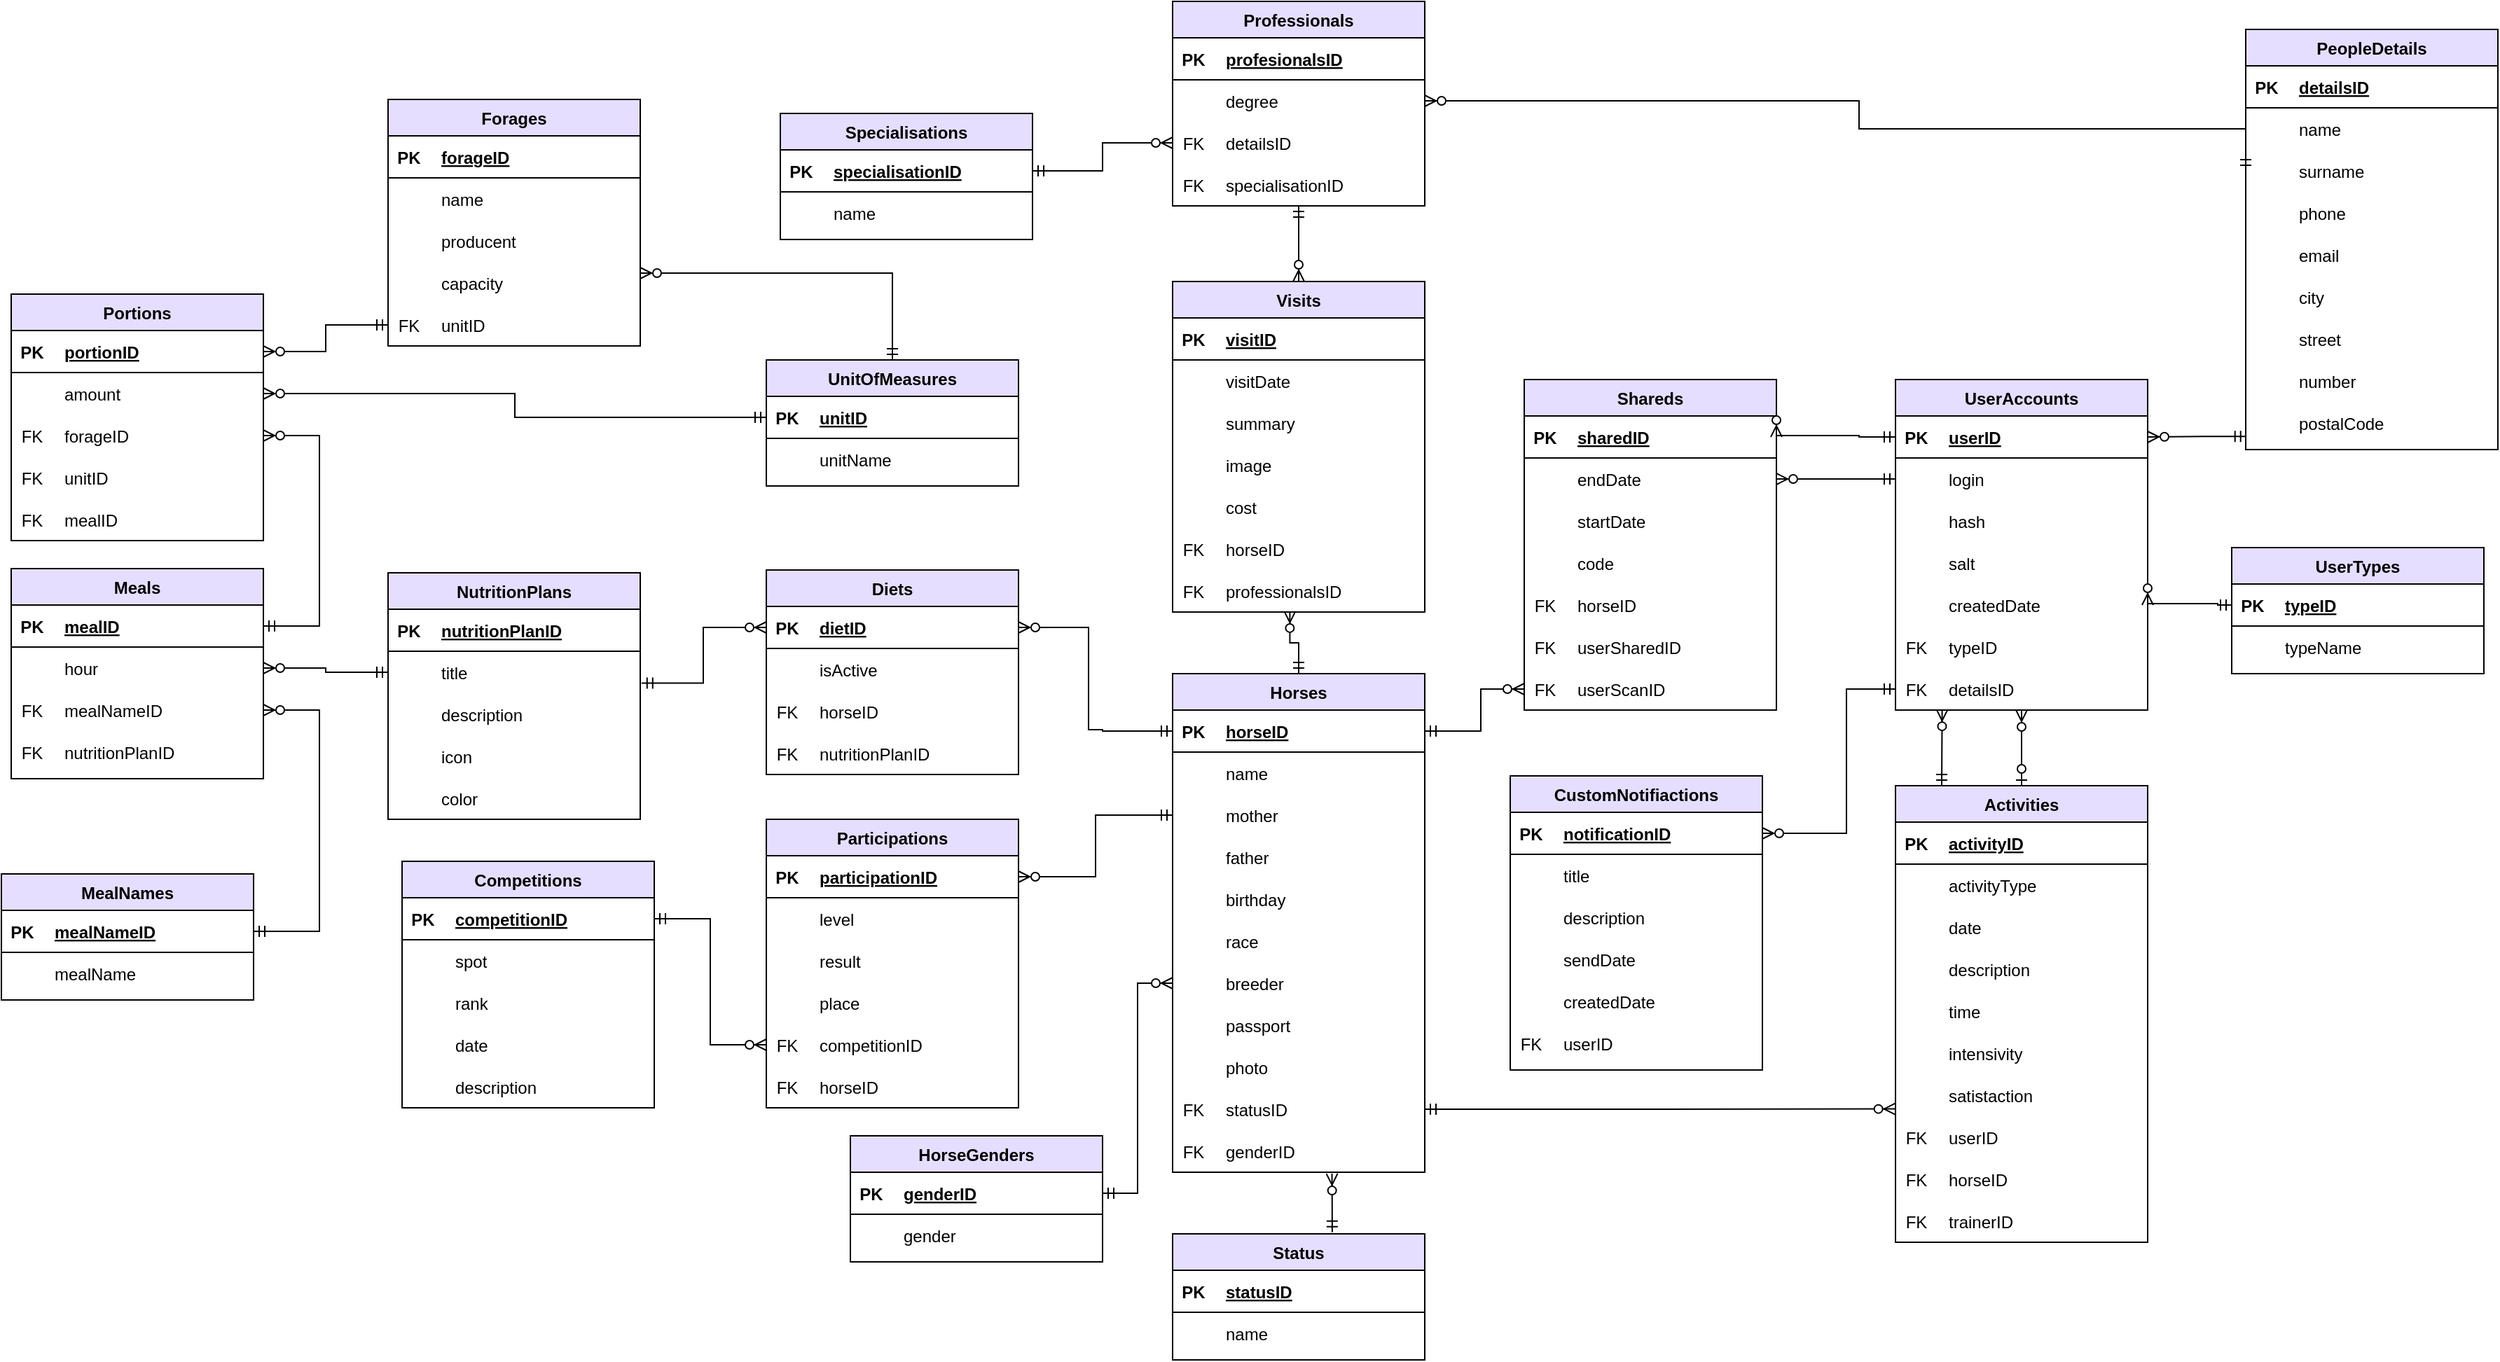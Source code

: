 <mxfile version="20.8.10" type="device"><diagram name="Strona-1" id="XZk7tpfpA87hhqyPbU-x"><mxGraphModel dx="2954" dy="1010" grid="1" gridSize="10" guides="1" tooltips="1" connect="1" arrows="1" fold="1" page="1" pageScale="1" pageWidth="827" pageHeight="1169" math="0" shadow="0"><root><mxCell id="0"/><mxCell id="1" parent="0"/><mxCell id="bEUP6m0CpuyhbNf4PhVI-66" value="Visits" style="swimlane;fontStyle=1;align=center;verticalAlign=top;childLayout=stackLayout;horizontal=1;startSize=26;horizontalStack=0;resizeParent=1;resizeLast=1;collapsible=1;marginBottom=0;rounded=0;shadow=0;strokeWidth=1;separatorColor=#000000;separatorStrokeWidth=1;swimlaneFillColor=#FFFFFF;fillColor=#E6DEFF;" parent="1" vertex="1"><mxGeometry x="360" y="250" width="180" height="236" as="geometry"/></mxCell><mxCell id="bEUP6m0CpuyhbNf4PhVI-67" value="" style="shape=tableRow;horizontal=0;startSize=0;swimlaneHead=0;swimlaneBody=0;fillColor=none;collapsible=0;dropTarget=0;points=[[0,0.5],[1,0.5]];portConstraint=eastwest;top=0;left=0;right=0;bottom=1;strokeColor=#000000;" parent="bEUP6m0CpuyhbNf4PhVI-66" vertex="1"><mxGeometry y="26" width="180" height="30" as="geometry"/></mxCell><mxCell id="bEUP6m0CpuyhbNf4PhVI-68" value="PK" style="shape=partialRectangle;connectable=0;fillColor=none;top=0;left=0;bottom=0;right=0;fontStyle=1;overflow=hidden;strokeColor=#000000;" parent="bEUP6m0CpuyhbNf4PhVI-67" vertex="1"><mxGeometry width="30" height="30" as="geometry"><mxRectangle width="30" height="30" as="alternateBounds"/></mxGeometry></mxCell><mxCell id="bEUP6m0CpuyhbNf4PhVI-69" value="visitID" style="shape=partialRectangle;connectable=0;fillColor=none;top=0;left=0;bottom=0;right=0;align=left;spacingLeft=6;fontStyle=5;overflow=hidden;strokeColor=#000000;" parent="bEUP6m0CpuyhbNf4PhVI-67" vertex="1"><mxGeometry x="30" width="150" height="30" as="geometry"><mxRectangle width="150" height="30" as="alternateBounds"/></mxGeometry></mxCell><mxCell id="bEUP6m0CpuyhbNf4PhVI-70" value="" style="shape=tableRow;horizontal=0;startSize=0;swimlaneHead=0;swimlaneBody=0;fillColor=none;collapsible=0;dropTarget=0;points=[[0,0.5],[1,0.5]];portConstraint=eastwest;top=0;left=0;right=0;bottom=0;strokeColor=#000000;" parent="bEUP6m0CpuyhbNf4PhVI-66" vertex="1"><mxGeometry y="56" width="180" height="30" as="geometry"/></mxCell><mxCell id="bEUP6m0CpuyhbNf4PhVI-71" value="" style="shape=partialRectangle;connectable=0;fillColor=none;top=0;left=0;bottom=0;right=0;editable=1;overflow=hidden;strokeColor=#000000;" parent="bEUP6m0CpuyhbNf4PhVI-70" vertex="1"><mxGeometry width="30" height="30" as="geometry"><mxRectangle width="30" height="30" as="alternateBounds"/></mxGeometry></mxCell><mxCell id="bEUP6m0CpuyhbNf4PhVI-72" value="visitDate" style="shape=partialRectangle;connectable=0;fillColor=none;top=0;left=0;bottom=0;right=0;align=left;spacingLeft=6;overflow=hidden;strokeColor=#000000;" parent="bEUP6m0CpuyhbNf4PhVI-70" vertex="1"><mxGeometry x="30" width="150" height="30" as="geometry"><mxRectangle width="150" height="30" as="alternateBounds"/></mxGeometry></mxCell><object label="" k="k" id="bEUP6m0CpuyhbNf4PhVI-73"><mxCell style="shape=tableRow;horizontal=0;startSize=0;swimlaneHead=0;swimlaneBody=0;fillColor=none;collapsible=0;dropTarget=0;points=[[0,0.5],[1,0.5]];portConstraint=eastwest;top=0;left=0;right=0;bottom=0;strokeColor=#000000;" parent="bEUP6m0CpuyhbNf4PhVI-66" vertex="1"><mxGeometry y="86" width="180" height="30" as="geometry"/></mxCell></object><mxCell id="bEUP6m0CpuyhbNf4PhVI-74" value="" style="shape=partialRectangle;connectable=0;fillColor=none;top=0;left=0;bottom=0;right=0;editable=1;overflow=hidden;strokeColor=#000000;" parent="bEUP6m0CpuyhbNf4PhVI-73" vertex="1"><mxGeometry width="30" height="30" as="geometry"><mxRectangle width="30" height="30" as="alternateBounds"/></mxGeometry></mxCell><mxCell id="bEUP6m0CpuyhbNf4PhVI-75" value="summary" style="shape=partialRectangle;connectable=0;fillColor=none;top=0;left=0;bottom=0;right=0;align=left;spacingLeft=6;overflow=hidden;strokeColor=#000000;" parent="bEUP6m0CpuyhbNf4PhVI-73" vertex="1"><mxGeometry x="30" width="150" height="30" as="geometry"><mxRectangle width="150" height="30" as="alternateBounds"/></mxGeometry></mxCell><mxCell id="bEUP6m0CpuyhbNf4PhVI-76" value="" style="shape=tableRow;horizontal=0;startSize=0;swimlaneHead=0;swimlaneBody=0;fillColor=none;collapsible=0;dropTarget=0;points=[[0,0.5],[1,0.5]];portConstraint=eastwest;top=0;left=0;right=0;bottom=0;strokeColor=#000000;" parent="bEUP6m0CpuyhbNf4PhVI-66" vertex="1"><mxGeometry y="116" width="180" height="30" as="geometry"/></mxCell><mxCell id="bEUP6m0CpuyhbNf4PhVI-77" value="" style="shape=partialRectangle;connectable=0;fillColor=none;top=0;left=0;bottom=0;right=0;editable=1;overflow=hidden;strokeColor=#000000;" parent="bEUP6m0CpuyhbNf4PhVI-76" vertex="1"><mxGeometry width="30" height="30" as="geometry"><mxRectangle width="30" height="30" as="alternateBounds"/></mxGeometry></mxCell><mxCell id="bEUP6m0CpuyhbNf4PhVI-78" value="image" style="shape=partialRectangle;connectable=0;fillColor=none;top=0;left=0;bottom=0;right=0;align=left;spacingLeft=6;overflow=hidden;strokeColor=#000000;" parent="bEUP6m0CpuyhbNf4PhVI-76" vertex="1"><mxGeometry x="30" width="150" height="30" as="geometry"><mxRectangle width="150" height="30" as="alternateBounds"/></mxGeometry></mxCell><mxCell id="bEUP6m0CpuyhbNf4PhVI-79" value="" style="shape=tableRow;horizontal=0;startSize=0;swimlaneHead=0;swimlaneBody=0;fillColor=none;collapsible=0;dropTarget=0;points=[[0,0.5],[1,0.5]];portConstraint=eastwest;top=0;left=0;right=0;bottom=0;strokeColor=#000000;" parent="bEUP6m0CpuyhbNf4PhVI-66" vertex="1"><mxGeometry y="146" width="180" height="30" as="geometry"/></mxCell><mxCell id="bEUP6m0CpuyhbNf4PhVI-80" value="" style="shape=partialRectangle;connectable=0;fillColor=none;top=0;left=0;bottom=0;right=0;editable=1;overflow=hidden;strokeColor=#000000;" parent="bEUP6m0CpuyhbNf4PhVI-79" vertex="1"><mxGeometry width="30" height="30" as="geometry"><mxRectangle width="30" height="30" as="alternateBounds"/></mxGeometry></mxCell><mxCell id="bEUP6m0CpuyhbNf4PhVI-81" value="cost" style="shape=partialRectangle;connectable=0;fillColor=none;top=0;left=0;bottom=0;right=0;align=left;spacingLeft=6;overflow=hidden;strokeColor=#000000;" parent="bEUP6m0CpuyhbNf4PhVI-79" vertex="1"><mxGeometry x="30" width="150" height="30" as="geometry"><mxRectangle width="150" height="30" as="alternateBounds"/></mxGeometry></mxCell><mxCell id="bEUP6m0CpuyhbNf4PhVI-82" value="" style="shape=tableRow;horizontal=0;startSize=0;swimlaneHead=0;swimlaneBody=0;fillColor=none;collapsible=0;dropTarget=0;points=[[0,0.5],[1,0.5]];portConstraint=eastwest;top=0;left=0;right=0;bottom=0;strokeColor=#000000;" parent="bEUP6m0CpuyhbNf4PhVI-66" vertex="1"><mxGeometry y="176" width="180" height="30" as="geometry"/></mxCell><mxCell id="bEUP6m0CpuyhbNf4PhVI-83" value="FK" style="shape=partialRectangle;connectable=0;fillColor=none;top=0;left=0;bottom=0;right=0;editable=1;overflow=hidden;strokeColor=#000000;" parent="bEUP6m0CpuyhbNf4PhVI-82" vertex="1"><mxGeometry width="30" height="30" as="geometry"><mxRectangle width="30" height="30" as="alternateBounds"/></mxGeometry></mxCell><mxCell id="bEUP6m0CpuyhbNf4PhVI-84" value="horseID" style="shape=partialRectangle;connectable=0;fillColor=none;top=0;left=0;bottom=0;right=0;align=left;spacingLeft=6;overflow=hidden;strokeColor=#000000;" parent="bEUP6m0CpuyhbNf4PhVI-82" vertex="1"><mxGeometry x="30" width="150" height="30" as="geometry"><mxRectangle width="150" height="30" as="alternateBounds"/></mxGeometry></mxCell><mxCell id="bEUP6m0CpuyhbNf4PhVI-98" value="" style="shape=tableRow;horizontal=0;startSize=0;swimlaneHead=0;swimlaneBody=0;fillColor=none;collapsible=0;dropTarget=0;points=[[0,0.5],[1,0.5]];portConstraint=eastwest;top=0;left=0;right=0;bottom=0;strokeColor=#000000;" parent="bEUP6m0CpuyhbNf4PhVI-66" vertex="1"><mxGeometry y="206" width="180" height="30" as="geometry"/></mxCell><mxCell id="bEUP6m0CpuyhbNf4PhVI-99" value="FK" style="shape=partialRectangle;connectable=0;fillColor=none;top=0;left=0;bottom=0;right=0;editable=1;overflow=hidden;strokeColor=#000000;" parent="bEUP6m0CpuyhbNf4PhVI-98" vertex="1"><mxGeometry width="30" height="30" as="geometry"><mxRectangle width="30" height="30" as="alternateBounds"/></mxGeometry></mxCell><mxCell id="bEUP6m0CpuyhbNf4PhVI-100" value="professionalsID" style="shape=partialRectangle;connectable=0;fillColor=none;top=0;left=0;bottom=0;right=0;align=left;spacingLeft=6;overflow=hidden;strokeColor=#000000;" parent="bEUP6m0CpuyhbNf4PhVI-98" vertex="1"><mxGeometry x="30" width="150" height="30" as="geometry"><mxRectangle width="150" height="30" as="alternateBounds"/></mxGeometry></mxCell><mxCell id="bEUP6m0CpuyhbNf4PhVI-101" value="Horses" style="swimlane;fontStyle=1;align=center;verticalAlign=top;childLayout=stackLayout;horizontal=1;startSize=26;horizontalStack=0;resizeParent=1;resizeLast=1;collapsible=1;marginBottom=0;rounded=0;shadow=0;strokeWidth=1;separatorColor=#000000;separatorStrokeWidth=1;swimlaneFillColor=#FFFFFF;fillColor=#E6DEFF;" parent="1" vertex="1"><mxGeometry x="360" y="530" width="180" height="356" as="geometry"/></mxCell><mxCell id="bEUP6m0CpuyhbNf4PhVI-102" value="" style="shape=tableRow;horizontal=0;startSize=0;swimlaneHead=0;swimlaneBody=0;fillColor=none;collapsible=0;dropTarget=0;points=[[0,0.5],[1,0.5]];portConstraint=eastwest;top=0;left=0;right=0;bottom=1;strokeColor=#000000;" parent="bEUP6m0CpuyhbNf4PhVI-101" vertex="1"><mxGeometry y="26" width="180" height="30" as="geometry"/></mxCell><mxCell id="bEUP6m0CpuyhbNf4PhVI-103" value="PK" style="shape=partialRectangle;connectable=0;fillColor=none;top=0;left=0;bottom=0;right=0;fontStyle=1;overflow=hidden;strokeColor=#000000;" parent="bEUP6m0CpuyhbNf4PhVI-102" vertex="1"><mxGeometry width="30" height="30" as="geometry"><mxRectangle width="30" height="30" as="alternateBounds"/></mxGeometry></mxCell><mxCell id="bEUP6m0CpuyhbNf4PhVI-104" value="horseID" style="shape=partialRectangle;connectable=0;fillColor=none;top=0;left=0;bottom=0;right=0;align=left;spacingLeft=6;fontStyle=5;overflow=hidden;strokeColor=#000000;" parent="bEUP6m0CpuyhbNf4PhVI-102" vertex="1"><mxGeometry x="30" width="150" height="30" as="geometry"><mxRectangle width="150" height="30" as="alternateBounds"/></mxGeometry></mxCell><mxCell id="bEUP6m0CpuyhbNf4PhVI-105" value="" style="shape=tableRow;horizontal=0;startSize=0;swimlaneHead=0;swimlaneBody=0;fillColor=none;collapsible=0;dropTarget=0;points=[[0,0.5],[1,0.5]];portConstraint=eastwest;top=0;left=0;right=0;bottom=0;strokeColor=#000000;" parent="bEUP6m0CpuyhbNf4PhVI-101" vertex="1"><mxGeometry y="56" width="180" height="30" as="geometry"/></mxCell><mxCell id="bEUP6m0CpuyhbNf4PhVI-106" value="" style="shape=partialRectangle;connectable=0;fillColor=none;top=0;left=0;bottom=0;right=0;editable=1;overflow=hidden;strokeColor=#000000;" parent="bEUP6m0CpuyhbNf4PhVI-105" vertex="1"><mxGeometry width="30" height="30" as="geometry"><mxRectangle width="30" height="30" as="alternateBounds"/></mxGeometry></mxCell><mxCell id="bEUP6m0CpuyhbNf4PhVI-107" value="name" style="shape=partialRectangle;connectable=0;fillColor=none;top=0;left=0;bottom=0;right=0;align=left;spacingLeft=6;overflow=hidden;strokeColor=#000000;" parent="bEUP6m0CpuyhbNf4PhVI-105" vertex="1"><mxGeometry x="30" width="150" height="30" as="geometry"><mxRectangle width="150" height="30" as="alternateBounds"/></mxGeometry></mxCell><object label="" k="k" id="bEUP6m0CpuyhbNf4PhVI-108"><mxCell style="shape=tableRow;horizontal=0;startSize=0;swimlaneHead=0;swimlaneBody=0;fillColor=none;collapsible=0;dropTarget=0;points=[[0,0.5],[1,0.5]];portConstraint=eastwest;top=0;left=0;right=0;bottom=0;strokeColor=#000000;" parent="bEUP6m0CpuyhbNf4PhVI-101" vertex="1"><mxGeometry y="86" width="180" height="30" as="geometry"/></mxCell></object><mxCell id="bEUP6m0CpuyhbNf4PhVI-109" value="" style="shape=partialRectangle;connectable=0;fillColor=none;top=0;left=0;bottom=0;right=0;editable=1;overflow=hidden;strokeColor=#000000;" parent="bEUP6m0CpuyhbNf4PhVI-108" vertex="1"><mxGeometry width="30" height="30" as="geometry"><mxRectangle width="30" height="30" as="alternateBounds"/></mxGeometry></mxCell><mxCell id="bEUP6m0CpuyhbNf4PhVI-110" value="mother" style="shape=partialRectangle;connectable=0;fillColor=none;top=0;left=0;bottom=0;right=0;align=left;spacingLeft=6;overflow=hidden;strokeColor=#000000;" parent="bEUP6m0CpuyhbNf4PhVI-108" vertex="1"><mxGeometry x="30" width="150" height="30" as="geometry"><mxRectangle width="150" height="30" as="alternateBounds"/></mxGeometry></mxCell><mxCell id="bEUP6m0CpuyhbNf4PhVI-111" value="" style="shape=tableRow;horizontal=0;startSize=0;swimlaneHead=0;swimlaneBody=0;fillColor=none;collapsible=0;dropTarget=0;points=[[0,0.5],[1,0.5]];portConstraint=eastwest;top=0;left=0;right=0;bottom=0;strokeColor=#000000;" parent="bEUP6m0CpuyhbNf4PhVI-101" vertex="1"><mxGeometry y="116" width="180" height="30" as="geometry"/></mxCell><mxCell id="bEUP6m0CpuyhbNf4PhVI-112" value="" style="shape=partialRectangle;connectable=0;fillColor=none;top=0;left=0;bottom=0;right=0;editable=1;overflow=hidden;strokeColor=#000000;" parent="bEUP6m0CpuyhbNf4PhVI-111" vertex="1"><mxGeometry width="30" height="30" as="geometry"><mxRectangle width="30" height="30" as="alternateBounds"/></mxGeometry></mxCell><mxCell id="bEUP6m0CpuyhbNf4PhVI-113" value="father" style="shape=partialRectangle;connectable=0;fillColor=none;top=0;left=0;bottom=0;right=0;align=left;spacingLeft=6;overflow=hidden;strokeColor=#000000;" parent="bEUP6m0CpuyhbNf4PhVI-111" vertex="1"><mxGeometry x="30" width="150" height="30" as="geometry"><mxRectangle width="150" height="30" as="alternateBounds"/></mxGeometry></mxCell><mxCell id="bEUP6m0CpuyhbNf4PhVI-114" value="" style="shape=tableRow;horizontal=0;startSize=0;swimlaneHead=0;swimlaneBody=0;fillColor=none;collapsible=0;dropTarget=0;points=[[0,0.5],[1,0.5]];portConstraint=eastwest;top=0;left=0;right=0;bottom=0;strokeColor=#000000;" parent="bEUP6m0CpuyhbNf4PhVI-101" vertex="1"><mxGeometry y="146" width="180" height="30" as="geometry"/></mxCell><mxCell id="bEUP6m0CpuyhbNf4PhVI-115" value="" style="shape=partialRectangle;connectable=0;fillColor=none;top=0;left=0;bottom=0;right=0;editable=1;overflow=hidden;strokeColor=#000000;" parent="bEUP6m0CpuyhbNf4PhVI-114" vertex="1"><mxGeometry width="30" height="30" as="geometry"><mxRectangle width="30" height="30" as="alternateBounds"/></mxGeometry></mxCell><mxCell id="bEUP6m0CpuyhbNf4PhVI-116" value="birthday" style="shape=partialRectangle;connectable=0;fillColor=none;top=0;left=0;bottom=0;right=0;align=left;spacingLeft=6;overflow=hidden;strokeColor=#000000;" parent="bEUP6m0CpuyhbNf4PhVI-114" vertex="1"><mxGeometry x="30" width="150" height="30" as="geometry"><mxRectangle width="150" height="30" as="alternateBounds"/></mxGeometry></mxCell><mxCell id="bEUP6m0CpuyhbNf4PhVI-117" value="" style="shape=tableRow;horizontal=0;startSize=0;swimlaneHead=0;swimlaneBody=0;fillColor=none;collapsible=0;dropTarget=0;points=[[0,0.5],[1,0.5]];portConstraint=eastwest;top=0;left=0;right=0;bottom=0;strokeColor=#000000;" parent="bEUP6m0CpuyhbNf4PhVI-101" vertex="1"><mxGeometry y="176" width="180" height="30" as="geometry"/></mxCell><mxCell id="bEUP6m0CpuyhbNf4PhVI-119" value="race" style="shape=partialRectangle;connectable=0;fillColor=none;top=0;left=0;bottom=0;right=0;align=left;spacingLeft=6;overflow=hidden;strokeColor=#000000;" parent="bEUP6m0CpuyhbNf4PhVI-117" vertex="1"><mxGeometry x="30" width="150" height="30" as="geometry"><mxRectangle width="150" height="30" as="alternateBounds"/></mxGeometry></mxCell><mxCell id="bEUP6m0CpuyhbNf4PhVI-120" value="" style="shape=tableRow;horizontal=0;startSize=0;swimlaneHead=0;swimlaneBody=0;fillColor=none;collapsible=0;dropTarget=0;points=[[0,0.5],[1,0.5]];portConstraint=eastwest;top=0;left=0;right=0;bottom=0;strokeColor=#000000;" parent="bEUP6m0CpuyhbNf4PhVI-101" vertex="1"><mxGeometry y="206" width="180" height="30" as="geometry"/></mxCell><mxCell id="bEUP6m0CpuyhbNf4PhVI-121" value="" style="shape=partialRectangle;connectable=0;fillColor=none;top=0;left=0;bottom=0;right=0;editable=1;overflow=hidden;strokeColor=#000000;" parent="bEUP6m0CpuyhbNf4PhVI-120" vertex="1"><mxGeometry width="30" height="30" as="geometry"><mxRectangle width="30" height="30" as="alternateBounds"/></mxGeometry></mxCell><mxCell id="bEUP6m0CpuyhbNf4PhVI-122" value="breeder" style="shape=partialRectangle;connectable=0;fillColor=none;top=0;left=0;bottom=0;right=0;align=left;spacingLeft=6;overflow=hidden;strokeColor=#000000;" parent="bEUP6m0CpuyhbNf4PhVI-120" vertex="1"><mxGeometry x="30" width="150" height="30" as="geometry"><mxRectangle width="150" height="30" as="alternateBounds"/></mxGeometry></mxCell><mxCell id="bEUP6m0CpuyhbNf4PhVI-128" value="" style="shape=tableRow;horizontal=0;startSize=0;swimlaneHead=0;swimlaneBody=0;fillColor=none;collapsible=0;dropTarget=0;points=[[0,0.5],[1,0.5]];portConstraint=eastwest;top=0;left=0;right=0;bottom=0;strokeColor=#000000;" parent="bEUP6m0CpuyhbNf4PhVI-101" vertex="1"><mxGeometry y="236" width="180" height="30" as="geometry"/></mxCell><mxCell id="bEUP6m0CpuyhbNf4PhVI-129" value="" style="shape=partialRectangle;connectable=0;fillColor=none;top=0;left=0;bottom=0;right=0;editable=1;overflow=hidden;strokeColor=#000000;" parent="bEUP6m0CpuyhbNf4PhVI-128" vertex="1"><mxGeometry width="30" height="30" as="geometry"><mxRectangle width="30" height="30" as="alternateBounds"/></mxGeometry></mxCell><mxCell id="bEUP6m0CpuyhbNf4PhVI-130" value="passport" style="shape=partialRectangle;connectable=0;fillColor=none;top=0;left=0;bottom=0;right=0;align=left;spacingLeft=6;overflow=hidden;strokeColor=#000000;" parent="bEUP6m0CpuyhbNf4PhVI-128" vertex="1"><mxGeometry x="30" width="150" height="30" as="geometry"><mxRectangle width="150" height="30" as="alternateBounds"/></mxGeometry></mxCell><mxCell id="bEUP6m0CpuyhbNf4PhVI-137" value="" style="shape=tableRow;horizontal=0;startSize=0;swimlaneHead=0;swimlaneBody=0;fillColor=none;collapsible=0;dropTarget=0;points=[[0,0.5],[1,0.5]];portConstraint=eastwest;top=0;left=0;right=0;bottom=0;strokeColor=#000000;" parent="bEUP6m0CpuyhbNf4PhVI-101" vertex="1"><mxGeometry y="266" width="180" height="30" as="geometry"/></mxCell><mxCell id="bEUP6m0CpuyhbNf4PhVI-138" value="" style="shape=partialRectangle;connectable=0;fillColor=none;top=0;left=0;bottom=0;right=0;editable=1;overflow=hidden;strokeColor=#000000;" parent="bEUP6m0CpuyhbNf4PhVI-137" vertex="1"><mxGeometry width="30" height="30" as="geometry"><mxRectangle width="30" height="30" as="alternateBounds"/></mxGeometry></mxCell><mxCell id="bEUP6m0CpuyhbNf4PhVI-139" value="photo" style="shape=partialRectangle;connectable=0;fillColor=none;top=0;left=0;bottom=0;right=0;align=left;spacingLeft=6;overflow=hidden;strokeColor=#000000;" parent="bEUP6m0CpuyhbNf4PhVI-137" vertex="1"><mxGeometry x="30" width="150" height="30" as="geometry"><mxRectangle width="150" height="30" as="alternateBounds"/></mxGeometry></mxCell><mxCell id="bEUP6m0CpuyhbNf4PhVI-140" value="" style="shape=tableRow;horizontal=0;startSize=0;swimlaneHead=0;swimlaneBody=0;fillColor=none;collapsible=0;dropTarget=0;points=[[0,0.5],[1,0.5]];portConstraint=eastwest;top=0;left=0;right=0;bottom=0;strokeColor=#000000;" parent="bEUP6m0CpuyhbNf4PhVI-101" vertex="1"><mxGeometry y="296" width="180" height="30" as="geometry"/></mxCell><mxCell id="bEUP6m0CpuyhbNf4PhVI-141" value="FK" style="shape=partialRectangle;connectable=0;fillColor=none;top=0;left=0;bottom=0;right=0;editable=1;overflow=hidden;strokeColor=#000000;" parent="bEUP6m0CpuyhbNf4PhVI-140" vertex="1"><mxGeometry width="30" height="30" as="geometry"><mxRectangle width="30" height="30" as="alternateBounds"/></mxGeometry></mxCell><mxCell id="bEUP6m0CpuyhbNf4PhVI-142" value="statusID" style="shape=partialRectangle;connectable=0;fillColor=none;top=0;left=0;bottom=0;right=0;align=left;spacingLeft=6;overflow=hidden;strokeColor=#000000;" parent="bEUP6m0CpuyhbNf4PhVI-140" vertex="1"><mxGeometry x="30" width="150" height="30" as="geometry"><mxRectangle width="150" height="30" as="alternateBounds"/></mxGeometry></mxCell><mxCell id="bEUP6m0CpuyhbNf4PhVI-125" value="" style="shape=tableRow;horizontal=0;startSize=0;swimlaneHead=0;swimlaneBody=0;fillColor=none;collapsible=0;dropTarget=0;points=[[0,0.5],[1,0.5]];portConstraint=eastwest;top=0;left=0;right=0;bottom=0;strokeColor=#000000;" parent="bEUP6m0CpuyhbNf4PhVI-101" vertex="1"><mxGeometry y="326" width="180" height="30" as="geometry"/></mxCell><mxCell id="bEUP6m0CpuyhbNf4PhVI-126" value="FK" style="shape=partialRectangle;connectable=0;fillColor=none;top=0;left=0;bottom=0;right=0;editable=1;overflow=hidden;strokeColor=#000000;" parent="bEUP6m0CpuyhbNf4PhVI-125" vertex="1"><mxGeometry width="30" height="30" as="geometry"><mxRectangle width="30" height="30" as="alternateBounds"/></mxGeometry></mxCell><mxCell id="bEUP6m0CpuyhbNf4PhVI-127" value="genderID" style="shape=partialRectangle;connectable=0;fillColor=none;top=0;left=0;bottom=0;right=0;align=left;spacingLeft=6;overflow=hidden;strokeColor=#000000;" parent="bEUP6m0CpuyhbNf4PhVI-125" vertex="1"><mxGeometry x="30" width="150" height="30" as="geometry"><mxRectangle width="150" height="30" as="alternateBounds"/></mxGeometry></mxCell><mxCell id="bEUP6m0CpuyhbNf4PhVI-143" value="Shareds" style="swimlane;fontStyle=1;align=center;verticalAlign=top;childLayout=stackLayout;horizontal=1;startSize=26;horizontalStack=0;resizeParent=1;resizeLast=1;collapsible=1;marginBottom=0;rounded=0;shadow=0;strokeWidth=1;separatorColor=#000000;separatorStrokeWidth=1;swimlaneFillColor=#FFFFFF;fillColor=#E6DEFF;" parent="1" vertex="1"><mxGeometry x="611" y="320" width="180" height="236" as="geometry"/></mxCell><mxCell id="bEUP6m0CpuyhbNf4PhVI-144" value="" style="shape=tableRow;horizontal=0;startSize=0;swimlaneHead=0;swimlaneBody=0;fillColor=none;collapsible=0;dropTarget=0;points=[[0,0.5],[1,0.5]];portConstraint=eastwest;top=0;left=0;right=0;bottom=1;strokeColor=#000000;" parent="bEUP6m0CpuyhbNf4PhVI-143" vertex="1"><mxGeometry y="26" width="180" height="30" as="geometry"/></mxCell><mxCell id="bEUP6m0CpuyhbNf4PhVI-145" value="PK" style="shape=partialRectangle;connectable=0;fillColor=none;top=0;left=0;bottom=0;right=0;fontStyle=1;overflow=hidden;strokeColor=#000000;" parent="bEUP6m0CpuyhbNf4PhVI-144" vertex="1"><mxGeometry width="30" height="30" as="geometry"><mxRectangle width="30" height="30" as="alternateBounds"/></mxGeometry></mxCell><mxCell id="bEUP6m0CpuyhbNf4PhVI-146" value="sharedID" style="shape=partialRectangle;connectable=0;fillColor=none;top=0;left=0;bottom=0;right=0;align=left;spacingLeft=6;fontStyle=5;overflow=hidden;strokeColor=#000000;" parent="bEUP6m0CpuyhbNf4PhVI-144" vertex="1"><mxGeometry x="30" width="150" height="30" as="geometry"><mxRectangle width="150" height="30" as="alternateBounds"/></mxGeometry></mxCell><mxCell id="bEUP6m0CpuyhbNf4PhVI-147" value="" style="shape=tableRow;horizontal=0;startSize=0;swimlaneHead=0;swimlaneBody=0;fillColor=none;collapsible=0;dropTarget=0;points=[[0,0.5],[1,0.5]];portConstraint=eastwest;top=0;left=0;right=0;bottom=0;strokeColor=#000000;" parent="bEUP6m0CpuyhbNf4PhVI-143" vertex="1"><mxGeometry y="56" width="180" height="30" as="geometry"/></mxCell><mxCell id="bEUP6m0CpuyhbNf4PhVI-148" value="" style="shape=partialRectangle;connectable=0;fillColor=none;top=0;left=0;bottom=0;right=0;editable=1;overflow=hidden;strokeColor=#000000;" parent="bEUP6m0CpuyhbNf4PhVI-147" vertex="1"><mxGeometry width="30" height="30" as="geometry"><mxRectangle width="30" height="30" as="alternateBounds"/></mxGeometry></mxCell><mxCell id="bEUP6m0CpuyhbNf4PhVI-149" value="endDate" style="shape=partialRectangle;connectable=0;fillColor=none;top=0;left=0;bottom=0;right=0;align=left;spacingLeft=6;overflow=hidden;strokeColor=#000000;" parent="bEUP6m0CpuyhbNf4PhVI-147" vertex="1"><mxGeometry x="30" width="150" height="30" as="geometry"><mxRectangle width="150" height="30" as="alternateBounds"/></mxGeometry></mxCell><object label="" k="k" id="bEUP6m0CpuyhbNf4PhVI-150"><mxCell style="shape=tableRow;horizontal=0;startSize=0;swimlaneHead=0;swimlaneBody=0;fillColor=none;collapsible=0;dropTarget=0;points=[[0,0.5],[1,0.5]];portConstraint=eastwest;top=0;left=0;right=0;bottom=0;strokeColor=#000000;" parent="bEUP6m0CpuyhbNf4PhVI-143" vertex="1"><mxGeometry y="86" width="180" height="30" as="geometry"/></mxCell></object><mxCell id="bEUP6m0CpuyhbNf4PhVI-151" value="" style="shape=partialRectangle;connectable=0;fillColor=none;top=0;left=0;bottom=0;right=0;editable=1;overflow=hidden;strokeColor=#000000;" parent="bEUP6m0CpuyhbNf4PhVI-150" vertex="1"><mxGeometry width="30" height="30" as="geometry"><mxRectangle width="30" height="30" as="alternateBounds"/></mxGeometry></mxCell><mxCell id="bEUP6m0CpuyhbNf4PhVI-152" value="startDate" style="shape=partialRectangle;connectable=0;fillColor=none;top=0;left=0;bottom=0;right=0;align=left;spacingLeft=6;overflow=hidden;strokeColor=#000000;" parent="bEUP6m0CpuyhbNf4PhVI-150" vertex="1"><mxGeometry x="30" width="150" height="30" as="geometry"><mxRectangle width="150" height="30" as="alternateBounds"/></mxGeometry></mxCell><mxCell id="bEUP6m0CpuyhbNf4PhVI-153" value="" style="shape=tableRow;horizontal=0;startSize=0;swimlaneHead=0;swimlaneBody=0;fillColor=none;collapsible=0;dropTarget=0;points=[[0,0.5],[1,0.5]];portConstraint=eastwest;top=0;left=0;right=0;bottom=0;strokeColor=#000000;" parent="bEUP6m0CpuyhbNf4PhVI-143" vertex="1"><mxGeometry y="116" width="180" height="30" as="geometry"/></mxCell><mxCell id="bEUP6m0CpuyhbNf4PhVI-154" value="" style="shape=partialRectangle;connectable=0;fillColor=none;top=0;left=0;bottom=0;right=0;editable=1;overflow=hidden;strokeColor=#000000;" parent="bEUP6m0CpuyhbNf4PhVI-153" vertex="1"><mxGeometry width="30" height="30" as="geometry"><mxRectangle width="30" height="30" as="alternateBounds"/></mxGeometry></mxCell><mxCell id="bEUP6m0CpuyhbNf4PhVI-155" value="code" style="shape=partialRectangle;connectable=0;fillColor=none;top=0;left=0;bottom=0;right=0;align=left;spacingLeft=6;overflow=hidden;strokeColor=#000000;" parent="bEUP6m0CpuyhbNf4PhVI-153" vertex="1"><mxGeometry x="30" width="150" height="30" as="geometry"><mxRectangle width="150" height="30" as="alternateBounds"/></mxGeometry></mxCell><mxCell id="bEUP6m0CpuyhbNf4PhVI-159" value="" style="shape=tableRow;horizontal=0;startSize=0;swimlaneHead=0;swimlaneBody=0;fillColor=none;collapsible=0;dropTarget=0;points=[[0,0.5],[1,0.5]];portConstraint=eastwest;top=0;left=0;right=0;bottom=0;strokeColor=#000000;" parent="bEUP6m0CpuyhbNf4PhVI-143" vertex="1"><mxGeometry y="146" width="180" height="30" as="geometry"/></mxCell><mxCell id="bEUP6m0CpuyhbNf4PhVI-160" value="FK" style="shape=partialRectangle;connectable=0;fillColor=none;top=0;left=0;bottom=0;right=0;editable=1;overflow=hidden;strokeColor=#000000;" parent="bEUP6m0CpuyhbNf4PhVI-159" vertex="1"><mxGeometry width="30" height="30" as="geometry"><mxRectangle width="30" height="30" as="alternateBounds"/></mxGeometry></mxCell><mxCell id="bEUP6m0CpuyhbNf4PhVI-161" value="horseID" style="shape=partialRectangle;connectable=0;fillColor=none;top=0;left=0;bottom=0;right=0;align=left;spacingLeft=6;overflow=hidden;strokeColor=#000000;" parent="bEUP6m0CpuyhbNf4PhVI-159" vertex="1"><mxGeometry x="30" width="150" height="30" as="geometry"><mxRectangle width="150" height="30" as="alternateBounds"/></mxGeometry></mxCell><mxCell id="bEUP6m0CpuyhbNf4PhVI-162" value="" style="shape=tableRow;horizontal=0;startSize=0;swimlaneHead=0;swimlaneBody=0;fillColor=none;collapsible=0;dropTarget=0;points=[[0,0.5],[1,0.5]];portConstraint=eastwest;top=0;left=0;right=0;bottom=0;strokeColor=#000000;" parent="bEUP6m0CpuyhbNf4PhVI-143" vertex="1"><mxGeometry y="176" width="180" height="30" as="geometry"/></mxCell><mxCell id="bEUP6m0CpuyhbNf4PhVI-163" value="FK" style="shape=partialRectangle;connectable=0;fillColor=none;top=0;left=0;bottom=0;right=0;editable=1;overflow=hidden;strokeColor=#000000;" parent="bEUP6m0CpuyhbNf4PhVI-162" vertex="1"><mxGeometry width="30" height="30" as="geometry"><mxRectangle width="30" height="30" as="alternateBounds"/></mxGeometry></mxCell><mxCell id="bEUP6m0CpuyhbNf4PhVI-164" value="userSharedID" style="shape=partialRectangle;connectable=0;fillColor=none;top=0;left=0;bottom=0;right=0;align=left;spacingLeft=6;overflow=hidden;strokeColor=#000000;" parent="bEUP6m0CpuyhbNf4PhVI-162" vertex="1"><mxGeometry x="30" width="150" height="30" as="geometry"><mxRectangle width="150" height="30" as="alternateBounds"/></mxGeometry></mxCell><mxCell id="bEUP6m0CpuyhbNf4PhVI-165" value="" style="shape=tableRow;horizontal=0;startSize=0;swimlaneHead=0;swimlaneBody=0;fillColor=none;collapsible=0;dropTarget=0;points=[[0,0.5],[1,0.5]];portConstraint=eastwest;top=0;left=0;right=0;bottom=0;strokeColor=#000000;" parent="bEUP6m0CpuyhbNf4PhVI-143" vertex="1"><mxGeometry y="206" width="180" height="30" as="geometry"/></mxCell><mxCell id="bEUP6m0CpuyhbNf4PhVI-166" value="FK" style="shape=partialRectangle;connectable=0;fillColor=none;top=0;left=0;bottom=0;right=0;editable=1;overflow=hidden;strokeColor=#000000;" parent="bEUP6m0CpuyhbNf4PhVI-165" vertex="1"><mxGeometry width="30" height="30" as="geometry"><mxRectangle width="30" height="30" as="alternateBounds"/></mxGeometry></mxCell><mxCell id="bEUP6m0CpuyhbNf4PhVI-167" value="userScanID" style="shape=partialRectangle;connectable=0;fillColor=none;top=0;left=0;bottom=0;right=0;align=left;spacingLeft=6;overflow=hidden;strokeColor=#000000;" parent="bEUP6m0CpuyhbNf4PhVI-165" vertex="1"><mxGeometry x="30" width="150" height="30" as="geometry"><mxRectangle width="150" height="30" as="alternateBounds"/></mxGeometry></mxCell><mxCell id="bEUP6m0CpuyhbNf4PhVI-168" value="UserAccounts" style="swimlane;fontStyle=1;align=center;verticalAlign=top;childLayout=stackLayout;horizontal=1;startSize=26;horizontalStack=0;resizeParent=1;resizeLast=1;collapsible=1;marginBottom=0;rounded=0;shadow=0;strokeWidth=1;separatorColor=#000000;separatorStrokeWidth=1;swimlaneFillColor=#FFFFFF;fillColor=#E6DEFF;" parent="1" vertex="1"><mxGeometry x="876" y="320" width="180" height="236" as="geometry"/></mxCell><mxCell id="bEUP6m0CpuyhbNf4PhVI-169" value="" style="shape=tableRow;horizontal=0;startSize=0;swimlaneHead=0;swimlaneBody=0;fillColor=none;collapsible=0;dropTarget=0;points=[[0,0.5],[1,0.5]];portConstraint=eastwest;top=0;left=0;right=0;bottom=1;strokeColor=#000000;" parent="bEUP6m0CpuyhbNf4PhVI-168" vertex="1"><mxGeometry y="26" width="180" height="30" as="geometry"/></mxCell><mxCell id="bEUP6m0CpuyhbNf4PhVI-170" value="PK" style="shape=partialRectangle;connectable=0;fillColor=none;top=0;left=0;bottom=0;right=0;fontStyle=1;overflow=hidden;strokeColor=#000000;" parent="bEUP6m0CpuyhbNf4PhVI-169" vertex="1"><mxGeometry width="30" height="30" as="geometry"><mxRectangle width="30" height="30" as="alternateBounds"/></mxGeometry></mxCell><mxCell id="bEUP6m0CpuyhbNf4PhVI-171" value="userID" style="shape=partialRectangle;connectable=0;fillColor=none;top=0;left=0;bottom=0;right=0;align=left;spacingLeft=6;fontStyle=5;overflow=hidden;strokeColor=#000000;" parent="bEUP6m0CpuyhbNf4PhVI-169" vertex="1"><mxGeometry x="30" width="150" height="30" as="geometry"><mxRectangle width="150" height="30" as="alternateBounds"/></mxGeometry></mxCell><mxCell id="bEUP6m0CpuyhbNf4PhVI-172" value="" style="shape=tableRow;horizontal=0;startSize=0;swimlaneHead=0;swimlaneBody=0;fillColor=none;collapsible=0;dropTarget=0;points=[[0,0.5],[1,0.5]];portConstraint=eastwest;top=0;left=0;right=0;bottom=0;strokeColor=#000000;" parent="bEUP6m0CpuyhbNf4PhVI-168" vertex="1"><mxGeometry y="56" width="180" height="30" as="geometry"/></mxCell><mxCell id="bEUP6m0CpuyhbNf4PhVI-174" value="login" style="shape=partialRectangle;connectable=0;fillColor=none;top=0;left=0;bottom=0;right=0;align=left;spacingLeft=6;overflow=hidden;strokeColor=#000000;" parent="bEUP6m0CpuyhbNf4PhVI-172" vertex="1"><mxGeometry x="30" width="150" height="30" as="geometry"><mxRectangle width="150" height="30" as="alternateBounds"/></mxGeometry></mxCell><object label="" k="k" id="bEUP6m0CpuyhbNf4PhVI-175"><mxCell style="shape=tableRow;horizontal=0;startSize=0;swimlaneHead=0;swimlaneBody=0;fillColor=none;collapsible=0;dropTarget=0;points=[[0,0.5],[1,0.5]];portConstraint=eastwest;top=0;left=0;right=0;bottom=0;strokeColor=#000000;" parent="bEUP6m0CpuyhbNf4PhVI-168" vertex="1"><mxGeometry y="86" width="180" height="30" as="geometry"/></mxCell></object><mxCell id="bEUP6m0CpuyhbNf4PhVI-176" value="" style="shape=partialRectangle;connectable=0;fillColor=none;top=0;left=0;bottom=0;right=0;editable=1;overflow=hidden;strokeColor=#000000;" parent="bEUP6m0CpuyhbNf4PhVI-175" vertex="1"><mxGeometry width="30" height="30" as="geometry"><mxRectangle width="30" height="30" as="alternateBounds"/></mxGeometry></mxCell><mxCell id="bEUP6m0CpuyhbNf4PhVI-177" value="hash" style="shape=partialRectangle;connectable=0;fillColor=none;top=0;left=0;bottom=0;right=0;align=left;spacingLeft=6;overflow=hidden;strokeColor=#000000;" parent="bEUP6m0CpuyhbNf4PhVI-175" vertex="1"><mxGeometry x="30" width="150" height="30" as="geometry"><mxRectangle width="150" height="30" as="alternateBounds"/></mxGeometry></mxCell><mxCell id="bEUP6m0CpuyhbNf4PhVI-178" value="" style="shape=tableRow;horizontal=0;startSize=0;swimlaneHead=0;swimlaneBody=0;fillColor=none;collapsible=0;dropTarget=0;points=[[0,0.5],[1,0.5]];portConstraint=eastwest;top=0;left=0;right=0;bottom=0;strokeColor=#000000;" parent="bEUP6m0CpuyhbNf4PhVI-168" vertex="1"><mxGeometry y="116" width="180" height="30" as="geometry"/></mxCell><mxCell id="bEUP6m0CpuyhbNf4PhVI-179" value="" style="shape=partialRectangle;connectable=0;fillColor=none;top=0;left=0;bottom=0;right=0;editable=1;overflow=hidden;strokeColor=#000000;" parent="bEUP6m0CpuyhbNf4PhVI-178" vertex="1"><mxGeometry width="30" height="30" as="geometry"><mxRectangle width="30" height="30" as="alternateBounds"/></mxGeometry></mxCell><mxCell id="bEUP6m0CpuyhbNf4PhVI-180" value="salt" style="shape=partialRectangle;connectable=0;fillColor=none;top=0;left=0;bottom=0;right=0;align=left;spacingLeft=6;overflow=hidden;strokeColor=#000000;" parent="bEUP6m0CpuyhbNf4PhVI-178" vertex="1"><mxGeometry x="30" width="150" height="30" as="geometry"><mxRectangle width="150" height="30" as="alternateBounds"/></mxGeometry></mxCell><mxCell id="bEUP6m0CpuyhbNf4PhVI-181" value="" style="shape=tableRow;horizontal=0;startSize=0;swimlaneHead=0;swimlaneBody=0;fillColor=none;collapsible=0;dropTarget=0;points=[[0,0.5],[1,0.5]];portConstraint=eastwest;top=0;left=0;right=0;bottom=0;strokeColor=#000000;" parent="bEUP6m0CpuyhbNf4PhVI-168" vertex="1"><mxGeometry y="146" width="180" height="30" as="geometry"/></mxCell><mxCell id="bEUP6m0CpuyhbNf4PhVI-182" value="" style="shape=partialRectangle;connectable=0;fillColor=none;top=0;left=0;bottom=0;right=0;editable=1;overflow=hidden;strokeColor=#000000;" parent="bEUP6m0CpuyhbNf4PhVI-181" vertex="1"><mxGeometry width="30" height="30" as="geometry"><mxRectangle width="30" height="30" as="alternateBounds"/></mxGeometry></mxCell><mxCell id="bEUP6m0CpuyhbNf4PhVI-183" value="createdDate" style="shape=partialRectangle;connectable=0;fillColor=none;top=0;left=0;bottom=0;right=0;align=left;spacingLeft=6;overflow=hidden;strokeColor=#000000;" parent="bEUP6m0CpuyhbNf4PhVI-181" vertex="1"><mxGeometry x="30" width="150" height="30" as="geometry"><mxRectangle width="150" height="30" as="alternateBounds"/></mxGeometry></mxCell><mxCell id="bEUP6m0CpuyhbNf4PhVI-184" value="" style="shape=tableRow;horizontal=0;startSize=0;swimlaneHead=0;swimlaneBody=0;fillColor=none;collapsible=0;dropTarget=0;points=[[0,0.5],[1,0.5]];portConstraint=eastwest;top=0;left=0;right=0;bottom=0;strokeColor=#000000;" parent="bEUP6m0CpuyhbNf4PhVI-168" vertex="1"><mxGeometry y="176" width="180" height="30" as="geometry"/></mxCell><mxCell id="bEUP6m0CpuyhbNf4PhVI-185" value="FK" style="shape=partialRectangle;connectable=0;fillColor=none;top=0;left=0;bottom=0;right=0;editable=1;overflow=hidden;strokeColor=#000000;" parent="bEUP6m0CpuyhbNf4PhVI-184" vertex="1"><mxGeometry width="30" height="30" as="geometry"><mxRectangle width="30" height="30" as="alternateBounds"/></mxGeometry></mxCell><mxCell id="bEUP6m0CpuyhbNf4PhVI-186" value="typeID" style="shape=partialRectangle;connectable=0;fillColor=none;top=0;left=0;bottom=0;right=0;align=left;spacingLeft=6;overflow=hidden;strokeColor=#000000;" parent="bEUP6m0CpuyhbNf4PhVI-184" vertex="1"><mxGeometry x="30" width="150" height="30" as="geometry"><mxRectangle width="150" height="30" as="alternateBounds"/></mxGeometry></mxCell><mxCell id="bEUP6m0CpuyhbNf4PhVI-187" value="" style="shape=tableRow;horizontal=0;startSize=0;swimlaneHead=0;swimlaneBody=0;fillColor=none;collapsible=0;dropTarget=0;points=[[0,0.5],[1,0.5]];portConstraint=eastwest;top=0;left=0;right=0;bottom=0;strokeColor=#000000;" parent="bEUP6m0CpuyhbNf4PhVI-168" vertex="1"><mxGeometry y="206" width="180" height="30" as="geometry"/></mxCell><mxCell id="bEUP6m0CpuyhbNf4PhVI-188" value="FK" style="shape=partialRectangle;connectable=0;fillColor=none;top=0;left=0;bottom=0;right=0;editable=1;overflow=hidden;strokeColor=#000000;" parent="bEUP6m0CpuyhbNf4PhVI-187" vertex="1"><mxGeometry width="30" height="30" as="geometry"><mxRectangle width="30" height="30" as="alternateBounds"/></mxGeometry></mxCell><mxCell id="bEUP6m0CpuyhbNf4PhVI-189" value="detailsID" style="shape=partialRectangle;connectable=0;fillColor=none;top=0;left=0;bottom=0;right=0;align=left;spacingLeft=6;overflow=hidden;strokeColor=#000000;" parent="bEUP6m0CpuyhbNf4PhVI-187" vertex="1"><mxGeometry x="30" width="150" height="30" as="geometry"><mxRectangle width="150" height="30" as="alternateBounds"/></mxGeometry></mxCell><mxCell id="bEUP6m0CpuyhbNf4PhVI-190" value="CustomNotifiactions" style="swimlane;fontStyle=1;align=center;verticalAlign=top;childLayout=stackLayout;horizontal=1;startSize=26;horizontalStack=0;resizeParent=1;resizeLast=1;collapsible=1;marginBottom=0;rounded=0;shadow=0;strokeWidth=1;separatorColor=#000000;separatorStrokeWidth=1;swimlaneFillColor=#FFFFFF;fillColor=#E6DEFF;" parent="1" vertex="1"><mxGeometry x="601" y="603" width="180" height="210" as="geometry"/></mxCell><mxCell id="bEUP6m0CpuyhbNf4PhVI-191" value="" style="shape=tableRow;horizontal=0;startSize=0;swimlaneHead=0;swimlaneBody=0;fillColor=none;collapsible=0;dropTarget=0;points=[[0,0.5],[1,0.5]];portConstraint=eastwest;top=0;left=0;right=0;bottom=1;strokeColor=#000000;" parent="bEUP6m0CpuyhbNf4PhVI-190" vertex="1"><mxGeometry y="26" width="180" height="30" as="geometry"/></mxCell><mxCell id="bEUP6m0CpuyhbNf4PhVI-192" value="PK" style="shape=partialRectangle;connectable=0;fillColor=none;top=0;left=0;bottom=0;right=0;fontStyle=1;overflow=hidden;strokeColor=#000000;" parent="bEUP6m0CpuyhbNf4PhVI-191" vertex="1"><mxGeometry width="30" height="30" as="geometry"><mxRectangle width="30" height="30" as="alternateBounds"/></mxGeometry></mxCell><mxCell id="bEUP6m0CpuyhbNf4PhVI-193" value="notificationID" style="shape=partialRectangle;connectable=0;fillColor=none;top=0;left=0;bottom=0;right=0;align=left;spacingLeft=6;fontStyle=5;overflow=hidden;strokeColor=#000000;" parent="bEUP6m0CpuyhbNf4PhVI-191" vertex="1"><mxGeometry x="30" width="150" height="30" as="geometry"><mxRectangle width="150" height="30" as="alternateBounds"/></mxGeometry></mxCell><mxCell id="bEUP6m0CpuyhbNf4PhVI-194" value="" style="shape=tableRow;horizontal=0;startSize=0;swimlaneHead=0;swimlaneBody=0;fillColor=none;collapsible=0;dropTarget=0;points=[[0,0.5],[1,0.5]];portConstraint=eastwest;top=0;left=0;right=0;bottom=0;strokeColor=#000000;" parent="bEUP6m0CpuyhbNf4PhVI-190" vertex="1"><mxGeometry y="56" width="180" height="30" as="geometry"/></mxCell><mxCell id="bEUP6m0CpuyhbNf4PhVI-195" value="" style="shape=partialRectangle;connectable=0;fillColor=none;top=0;left=0;bottom=0;right=0;editable=1;overflow=hidden;strokeColor=#000000;" parent="bEUP6m0CpuyhbNf4PhVI-194" vertex="1"><mxGeometry width="30" height="30" as="geometry"><mxRectangle width="30" height="30" as="alternateBounds"/></mxGeometry></mxCell><mxCell id="bEUP6m0CpuyhbNf4PhVI-196" value="title" style="shape=partialRectangle;connectable=0;fillColor=none;top=0;left=0;bottom=0;right=0;align=left;spacingLeft=6;overflow=hidden;strokeColor=#000000;" parent="bEUP6m0CpuyhbNf4PhVI-194" vertex="1"><mxGeometry x="30" width="150" height="30" as="geometry"><mxRectangle width="150" height="30" as="alternateBounds"/></mxGeometry></mxCell><object label="" k="k" id="bEUP6m0CpuyhbNf4PhVI-197"><mxCell style="shape=tableRow;horizontal=0;startSize=0;swimlaneHead=0;swimlaneBody=0;fillColor=none;collapsible=0;dropTarget=0;points=[[0,0.5],[1,0.5]];portConstraint=eastwest;top=0;left=0;right=0;bottom=0;strokeColor=#000000;" parent="bEUP6m0CpuyhbNf4PhVI-190" vertex="1"><mxGeometry y="86" width="180" height="30" as="geometry"/></mxCell></object><mxCell id="bEUP6m0CpuyhbNf4PhVI-198" value="" style="shape=partialRectangle;connectable=0;fillColor=none;top=0;left=0;bottom=0;right=0;editable=1;overflow=hidden;strokeColor=#000000;" parent="bEUP6m0CpuyhbNf4PhVI-197" vertex="1"><mxGeometry width="30" height="30" as="geometry"><mxRectangle width="30" height="30" as="alternateBounds"/></mxGeometry></mxCell><mxCell id="bEUP6m0CpuyhbNf4PhVI-199" value="description" style="shape=partialRectangle;connectable=0;fillColor=none;top=0;left=0;bottom=0;right=0;align=left;spacingLeft=6;overflow=hidden;strokeColor=#000000;" parent="bEUP6m0CpuyhbNf4PhVI-197" vertex="1"><mxGeometry x="30" width="150" height="30" as="geometry"><mxRectangle width="150" height="30" as="alternateBounds"/></mxGeometry></mxCell><mxCell id="bEUP6m0CpuyhbNf4PhVI-200" value="" style="shape=tableRow;horizontal=0;startSize=0;swimlaneHead=0;swimlaneBody=0;fillColor=none;collapsible=0;dropTarget=0;points=[[0,0.5],[1,0.5]];portConstraint=eastwest;top=0;left=0;right=0;bottom=0;strokeColor=#000000;" parent="bEUP6m0CpuyhbNf4PhVI-190" vertex="1"><mxGeometry y="116" width="180" height="30" as="geometry"/></mxCell><mxCell id="bEUP6m0CpuyhbNf4PhVI-201" value="" style="shape=partialRectangle;connectable=0;fillColor=none;top=0;left=0;bottom=0;right=0;editable=1;overflow=hidden;strokeColor=#000000;" parent="bEUP6m0CpuyhbNf4PhVI-200" vertex="1"><mxGeometry width="30" height="30" as="geometry"><mxRectangle width="30" height="30" as="alternateBounds"/></mxGeometry></mxCell><mxCell id="bEUP6m0CpuyhbNf4PhVI-202" value="sendDate" style="shape=partialRectangle;connectable=0;fillColor=none;top=0;left=0;bottom=0;right=0;align=left;spacingLeft=6;overflow=hidden;strokeColor=#000000;" parent="bEUP6m0CpuyhbNf4PhVI-200" vertex="1"><mxGeometry x="30" width="150" height="30" as="geometry"><mxRectangle width="150" height="30" as="alternateBounds"/></mxGeometry></mxCell><mxCell id="bEUP6m0CpuyhbNf4PhVI-203" value="" style="shape=tableRow;horizontal=0;startSize=0;swimlaneHead=0;swimlaneBody=0;fillColor=none;collapsible=0;dropTarget=0;points=[[0,0.5],[1,0.5]];portConstraint=eastwest;top=0;left=0;right=0;bottom=0;strokeColor=#000000;" parent="bEUP6m0CpuyhbNf4PhVI-190" vertex="1"><mxGeometry y="146" width="180" height="30" as="geometry"/></mxCell><mxCell id="bEUP6m0CpuyhbNf4PhVI-204" value="" style="shape=partialRectangle;connectable=0;fillColor=none;top=0;left=0;bottom=0;right=0;editable=1;overflow=hidden;strokeColor=#000000;" parent="bEUP6m0CpuyhbNf4PhVI-203" vertex="1"><mxGeometry width="30" height="30" as="geometry"><mxRectangle width="30" height="30" as="alternateBounds"/></mxGeometry></mxCell><mxCell id="bEUP6m0CpuyhbNf4PhVI-205" value="createdDate" style="shape=partialRectangle;connectable=0;fillColor=none;top=0;left=0;bottom=0;right=0;align=left;spacingLeft=6;overflow=hidden;strokeColor=#000000;" parent="bEUP6m0CpuyhbNf4PhVI-203" vertex="1"><mxGeometry x="30" width="150" height="30" as="geometry"><mxRectangle width="150" height="30" as="alternateBounds"/></mxGeometry></mxCell><mxCell id="bEUP6m0CpuyhbNf4PhVI-206" value="" style="shape=tableRow;horizontal=0;startSize=0;swimlaneHead=0;swimlaneBody=0;fillColor=none;collapsible=0;dropTarget=0;points=[[0,0.5],[1,0.5]];portConstraint=eastwest;top=0;left=0;right=0;bottom=0;strokeColor=#000000;" parent="bEUP6m0CpuyhbNf4PhVI-190" vertex="1"><mxGeometry y="176" width="180" height="30" as="geometry"/></mxCell><mxCell id="bEUP6m0CpuyhbNf4PhVI-207" value="FK" style="shape=partialRectangle;connectable=0;fillColor=none;top=0;left=0;bottom=0;right=0;editable=1;overflow=hidden;strokeColor=#000000;" parent="bEUP6m0CpuyhbNf4PhVI-206" vertex="1"><mxGeometry width="30" height="30" as="geometry"><mxRectangle width="30" height="30" as="alternateBounds"/></mxGeometry></mxCell><mxCell id="bEUP6m0CpuyhbNf4PhVI-208" value="userID" style="shape=partialRectangle;connectable=0;fillColor=none;top=0;left=0;bottom=0;right=0;align=left;spacingLeft=6;overflow=hidden;strokeColor=#000000;" parent="bEUP6m0CpuyhbNf4PhVI-206" vertex="1"><mxGeometry x="30" width="150" height="30" as="geometry"><mxRectangle width="150" height="30" as="alternateBounds"/></mxGeometry></mxCell><mxCell id="bEUP6m0CpuyhbNf4PhVI-212" value="Status" style="swimlane;fontStyle=1;align=center;verticalAlign=top;childLayout=stackLayout;horizontal=1;startSize=26;horizontalStack=0;resizeParent=1;resizeLast=1;collapsible=1;marginBottom=0;rounded=0;shadow=0;strokeWidth=1;separatorColor=#000000;separatorStrokeWidth=1;swimlaneFillColor=#FFFFFF;fillColor=#E6DEFF;" parent="1" vertex="1"><mxGeometry x="360" y="930" width="180" height="90" as="geometry"/></mxCell><mxCell id="bEUP6m0CpuyhbNf4PhVI-213" value="" style="shape=tableRow;horizontal=0;startSize=0;swimlaneHead=0;swimlaneBody=0;fillColor=none;collapsible=0;dropTarget=0;points=[[0,0.5],[1,0.5]];portConstraint=eastwest;top=0;left=0;right=0;bottom=1;strokeColor=#000000;" parent="bEUP6m0CpuyhbNf4PhVI-212" vertex="1"><mxGeometry y="26" width="180" height="30" as="geometry"/></mxCell><mxCell id="bEUP6m0CpuyhbNf4PhVI-214" value="PK" style="shape=partialRectangle;connectable=0;fillColor=none;top=0;left=0;bottom=0;right=0;fontStyle=1;overflow=hidden;strokeColor=#000000;" parent="bEUP6m0CpuyhbNf4PhVI-213" vertex="1"><mxGeometry width="30" height="30" as="geometry"><mxRectangle width="30" height="30" as="alternateBounds"/></mxGeometry></mxCell><mxCell id="bEUP6m0CpuyhbNf4PhVI-215" value="statusID" style="shape=partialRectangle;connectable=0;fillColor=none;top=0;left=0;bottom=0;right=0;align=left;spacingLeft=6;fontStyle=5;overflow=hidden;strokeColor=#000000;" parent="bEUP6m0CpuyhbNf4PhVI-213" vertex="1"><mxGeometry x="30" width="150" height="30" as="geometry"><mxRectangle width="150" height="30" as="alternateBounds"/></mxGeometry></mxCell><mxCell id="bEUP6m0CpuyhbNf4PhVI-216" value="" style="shape=tableRow;horizontal=0;startSize=0;swimlaneHead=0;swimlaneBody=0;fillColor=none;collapsible=0;dropTarget=0;points=[[0,0.5],[1,0.5]];portConstraint=eastwest;top=0;left=0;right=0;bottom=0;strokeColor=#000000;" parent="bEUP6m0CpuyhbNf4PhVI-212" vertex="1"><mxGeometry y="56" width="180" height="30" as="geometry"/></mxCell><mxCell id="bEUP6m0CpuyhbNf4PhVI-217" value="" style="shape=partialRectangle;connectable=0;fillColor=none;top=0;left=0;bottom=0;right=0;editable=1;overflow=hidden;strokeColor=#000000;" parent="bEUP6m0CpuyhbNf4PhVI-216" vertex="1"><mxGeometry width="30" height="30" as="geometry"><mxRectangle width="30" height="30" as="alternateBounds"/></mxGeometry></mxCell><mxCell id="bEUP6m0CpuyhbNf4PhVI-218" value="name" style="shape=partialRectangle;connectable=0;fillColor=none;top=0;left=0;bottom=0;right=0;align=left;spacingLeft=6;overflow=hidden;strokeColor=#000000;" parent="bEUP6m0CpuyhbNf4PhVI-216" vertex="1"><mxGeometry x="30" width="150" height="30" as="geometry"><mxRectangle width="150" height="30" as="alternateBounds"/></mxGeometry></mxCell><mxCell id="bEUP6m0CpuyhbNf4PhVI-231" value="HorseGenders" style="swimlane;fontStyle=1;align=center;verticalAlign=top;childLayout=stackLayout;horizontal=1;startSize=26;horizontalStack=0;resizeParent=1;resizeLast=1;collapsible=1;marginBottom=0;rounded=0;shadow=0;strokeWidth=1;separatorColor=#000000;separatorStrokeWidth=1;swimlaneFillColor=#FFFFFF;fillColor=#E6DEFF;" parent="1" vertex="1"><mxGeometry x="130" y="860" width="180" height="90" as="geometry"/></mxCell><mxCell id="bEUP6m0CpuyhbNf4PhVI-232" value="" style="shape=tableRow;horizontal=0;startSize=0;swimlaneHead=0;swimlaneBody=0;fillColor=none;collapsible=0;dropTarget=0;points=[[0,0.5],[1,0.5]];portConstraint=eastwest;top=0;left=0;right=0;bottom=1;strokeColor=#000000;" parent="bEUP6m0CpuyhbNf4PhVI-231" vertex="1"><mxGeometry y="26" width="180" height="30" as="geometry"/></mxCell><mxCell id="bEUP6m0CpuyhbNf4PhVI-233" value="PK" style="shape=partialRectangle;connectable=0;fillColor=none;top=0;left=0;bottom=0;right=0;fontStyle=1;overflow=hidden;strokeColor=#000000;" parent="bEUP6m0CpuyhbNf4PhVI-232" vertex="1"><mxGeometry width="30" height="30" as="geometry"><mxRectangle width="30" height="30" as="alternateBounds"/></mxGeometry></mxCell><mxCell id="bEUP6m0CpuyhbNf4PhVI-234" value="genderID" style="shape=partialRectangle;connectable=0;fillColor=none;top=0;left=0;bottom=0;right=0;align=left;spacingLeft=6;fontStyle=5;overflow=hidden;strokeColor=#000000;" parent="bEUP6m0CpuyhbNf4PhVI-232" vertex="1"><mxGeometry x="30" width="150" height="30" as="geometry"><mxRectangle width="150" height="30" as="alternateBounds"/></mxGeometry></mxCell><mxCell id="bEUP6m0CpuyhbNf4PhVI-235" value="" style="shape=tableRow;horizontal=0;startSize=0;swimlaneHead=0;swimlaneBody=0;fillColor=none;collapsible=0;dropTarget=0;points=[[0,0.5],[1,0.5]];portConstraint=eastwest;top=0;left=0;right=0;bottom=0;strokeColor=#000000;" parent="bEUP6m0CpuyhbNf4PhVI-231" vertex="1"><mxGeometry y="56" width="180" height="30" as="geometry"/></mxCell><mxCell id="bEUP6m0CpuyhbNf4PhVI-236" value="" style="shape=partialRectangle;connectable=0;fillColor=none;top=0;left=0;bottom=0;right=0;editable=1;overflow=hidden;strokeColor=#000000;" parent="bEUP6m0CpuyhbNf4PhVI-235" vertex="1"><mxGeometry width="30" height="30" as="geometry"><mxRectangle width="30" height="30" as="alternateBounds"/></mxGeometry></mxCell><mxCell id="bEUP6m0CpuyhbNf4PhVI-237" value="gender" style="shape=partialRectangle;connectable=0;fillColor=none;top=0;left=0;bottom=0;right=0;align=left;spacingLeft=6;overflow=hidden;strokeColor=#000000;" parent="bEUP6m0CpuyhbNf4PhVI-235" vertex="1"><mxGeometry x="30" width="150" height="30" as="geometry"><mxRectangle width="150" height="30" as="alternateBounds"/></mxGeometry></mxCell><mxCell id="bEUP6m0CpuyhbNf4PhVI-238" value="UserTypes" style="swimlane;fontStyle=1;align=center;verticalAlign=top;childLayout=stackLayout;horizontal=1;startSize=26;horizontalStack=0;resizeParent=1;resizeLast=1;collapsible=1;marginBottom=0;rounded=0;shadow=0;strokeWidth=1;separatorColor=#000000;separatorStrokeWidth=1;swimlaneFillColor=#FFFFFF;fillColor=#E6DEFF;" parent="1" vertex="1"><mxGeometry x="1116" y="440" width="180" height="90" as="geometry"/></mxCell><mxCell id="bEUP6m0CpuyhbNf4PhVI-239" value="" style="shape=tableRow;horizontal=0;startSize=0;swimlaneHead=0;swimlaneBody=0;fillColor=none;collapsible=0;dropTarget=0;points=[[0,0.5],[1,0.5]];portConstraint=eastwest;top=0;left=0;right=0;bottom=1;strokeColor=#000000;" parent="bEUP6m0CpuyhbNf4PhVI-238" vertex="1"><mxGeometry y="26" width="180" height="30" as="geometry"/></mxCell><mxCell id="bEUP6m0CpuyhbNf4PhVI-240" value="PK" style="shape=partialRectangle;connectable=0;fillColor=none;top=0;left=0;bottom=0;right=0;fontStyle=1;overflow=hidden;strokeColor=#000000;" parent="bEUP6m0CpuyhbNf4PhVI-239" vertex="1"><mxGeometry width="30" height="30" as="geometry"><mxRectangle width="30" height="30" as="alternateBounds"/></mxGeometry></mxCell><mxCell id="bEUP6m0CpuyhbNf4PhVI-241" value="typeID" style="shape=partialRectangle;connectable=0;fillColor=none;top=0;left=0;bottom=0;right=0;align=left;spacingLeft=6;fontStyle=5;overflow=hidden;strokeColor=#000000;" parent="bEUP6m0CpuyhbNf4PhVI-239" vertex="1"><mxGeometry x="30" width="150" height="30" as="geometry"><mxRectangle width="150" height="30" as="alternateBounds"/></mxGeometry></mxCell><mxCell id="bEUP6m0CpuyhbNf4PhVI-242" value="" style="shape=tableRow;horizontal=0;startSize=0;swimlaneHead=0;swimlaneBody=0;fillColor=none;collapsible=0;dropTarget=0;points=[[0,0.5],[1,0.5]];portConstraint=eastwest;top=0;left=0;right=0;bottom=0;strokeColor=#000000;" parent="bEUP6m0CpuyhbNf4PhVI-238" vertex="1"><mxGeometry y="56" width="180" height="30" as="geometry"/></mxCell><mxCell id="bEUP6m0CpuyhbNf4PhVI-243" value="" style="shape=partialRectangle;connectable=0;fillColor=none;top=0;left=0;bottom=0;right=0;editable=1;overflow=hidden;strokeColor=#000000;" parent="bEUP6m0CpuyhbNf4PhVI-242" vertex="1"><mxGeometry width="30" height="30" as="geometry"><mxRectangle width="30" height="30" as="alternateBounds"/></mxGeometry></mxCell><mxCell id="bEUP6m0CpuyhbNf4PhVI-244" value="typeName" style="shape=partialRectangle;connectable=0;fillColor=none;top=0;left=0;bottom=0;right=0;align=left;spacingLeft=6;overflow=hidden;strokeColor=#000000;" parent="bEUP6m0CpuyhbNf4PhVI-242" vertex="1"><mxGeometry x="30" width="150" height="30" as="geometry"><mxRectangle width="150" height="30" as="alternateBounds"/></mxGeometry></mxCell><mxCell id="bEUP6m0CpuyhbNf4PhVI-245" value="Activities" style="swimlane;fontStyle=1;align=center;verticalAlign=top;childLayout=stackLayout;horizontal=1;startSize=26;horizontalStack=0;resizeParent=1;resizeLast=1;collapsible=1;marginBottom=0;rounded=0;shadow=0;strokeWidth=1;separatorColor=#000000;separatorStrokeWidth=1;swimlaneFillColor=#FFFFFF;fillColor=#E6DEFF;" parent="1" vertex="1"><mxGeometry x="876" y="610" width="180" height="326" as="geometry"/></mxCell><mxCell id="bEUP6m0CpuyhbNf4PhVI-246" value="" style="shape=tableRow;horizontal=0;startSize=0;swimlaneHead=0;swimlaneBody=0;fillColor=none;collapsible=0;dropTarget=0;points=[[0,0.5],[1,0.5]];portConstraint=eastwest;top=0;left=0;right=0;bottom=1;strokeColor=#000000;" parent="bEUP6m0CpuyhbNf4PhVI-245" vertex="1"><mxGeometry y="26" width="180" height="30" as="geometry"/></mxCell><mxCell id="bEUP6m0CpuyhbNf4PhVI-247" value="PK" style="shape=partialRectangle;connectable=0;fillColor=none;top=0;left=0;bottom=0;right=0;fontStyle=1;overflow=hidden;strokeColor=#000000;" parent="bEUP6m0CpuyhbNf4PhVI-246" vertex="1"><mxGeometry width="30" height="30" as="geometry"><mxRectangle width="30" height="30" as="alternateBounds"/></mxGeometry></mxCell><mxCell id="bEUP6m0CpuyhbNf4PhVI-248" value="activityID" style="shape=partialRectangle;connectable=0;fillColor=none;top=0;left=0;bottom=0;right=0;align=left;spacingLeft=6;fontStyle=5;overflow=hidden;strokeColor=#000000;" parent="bEUP6m0CpuyhbNf4PhVI-246" vertex="1"><mxGeometry x="30" width="150" height="30" as="geometry"><mxRectangle width="150" height="30" as="alternateBounds"/></mxGeometry></mxCell><mxCell id="bEUP6m0CpuyhbNf4PhVI-249" value="" style="shape=tableRow;horizontal=0;startSize=0;swimlaneHead=0;swimlaneBody=0;fillColor=none;collapsible=0;dropTarget=0;points=[[0,0.5],[1,0.5]];portConstraint=eastwest;top=0;left=0;right=0;bottom=0;strokeColor=#000000;" parent="bEUP6m0CpuyhbNf4PhVI-245" vertex="1"><mxGeometry y="56" width="180" height="30" as="geometry"/></mxCell><mxCell id="bEUP6m0CpuyhbNf4PhVI-250" value="" style="shape=partialRectangle;connectable=0;fillColor=none;top=0;left=0;bottom=0;right=0;editable=1;overflow=hidden;strokeColor=#000000;" parent="bEUP6m0CpuyhbNf4PhVI-249" vertex="1"><mxGeometry width="30" height="30" as="geometry"><mxRectangle width="30" height="30" as="alternateBounds"/></mxGeometry></mxCell><mxCell id="bEUP6m0CpuyhbNf4PhVI-251" value="activityType" style="shape=partialRectangle;connectable=0;fillColor=none;top=0;left=0;bottom=0;right=0;align=left;spacingLeft=6;overflow=hidden;strokeColor=#000000;" parent="bEUP6m0CpuyhbNf4PhVI-249" vertex="1"><mxGeometry x="30" width="150" height="30" as="geometry"><mxRectangle width="150" height="30" as="alternateBounds"/></mxGeometry></mxCell><mxCell id="bEUP6m0CpuyhbNf4PhVI-258" value="" style="shape=tableRow;horizontal=0;startSize=0;swimlaneHead=0;swimlaneBody=0;fillColor=none;collapsible=0;dropTarget=0;points=[[0,0.5],[1,0.5]];portConstraint=eastwest;top=0;left=0;right=0;bottom=0;strokeColor=#000000;" parent="bEUP6m0CpuyhbNf4PhVI-245" vertex="1"><mxGeometry y="86" width="180" height="30" as="geometry"/></mxCell><mxCell id="bEUP6m0CpuyhbNf4PhVI-259" value="" style="shape=partialRectangle;connectable=0;fillColor=none;top=0;left=0;bottom=0;right=0;editable=1;overflow=hidden;strokeColor=#000000;" parent="bEUP6m0CpuyhbNf4PhVI-258" vertex="1"><mxGeometry width="30" height="30" as="geometry"><mxRectangle width="30" height="30" as="alternateBounds"/></mxGeometry></mxCell><mxCell id="bEUP6m0CpuyhbNf4PhVI-260" value="date" style="shape=partialRectangle;connectable=0;fillColor=none;top=0;left=0;bottom=0;right=0;align=left;spacingLeft=6;overflow=hidden;strokeColor=#000000;" parent="bEUP6m0CpuyhbNf4PhVI-258" vertex="1"><mxGeometry x="30" width="150" height="30" as="geometry"><mxRectangle width="150" height="30" as="alternateBounds"/></mxGeometry></mxCell><mxCell id="bEUP6m0CpuyhbNf4PhVI-252" value="" style="shape=tableRow;horizontal=0;startSize=0;swimlaneHead=0;swimlaneBody=0;fillColor=none;collapsible=0;dropTarget=0;points=[[0,0.5],[1,0.5]];portConstraint=eastwest;top=0;left=0;right=0;bottom=0;strokeColor=#000000;" parent="bEUP6m0CpuyhbNf4PhVI-245" vertex="1"><mxGeometry y="116" width="180" height="30" as="geometry"/></mxCell><mxCell id="bEUP6m0CpuyhbNf4PhVI-253" value="" style="shape=partialRectangle;connectable=0;fillColor=none;top=0;left=0;bottom=0;right=0;editable=1;overflow=hidden;strokeColor=#000000;" parent="bEUP6m0CpuyhbNf4PhVI-252" vertex="1"><mxGeometry width="30" height="30" as="geometry"><mxRectangle width="30" height="30" as="alternateBounds"/></mxGeometry></mxCell><mxCell id="bEUP6m0CpuyhbNf4PhVI-254" value="description" style="shape=partialRectangle;connectable=0;fillColor=none;top=0;left=0;bottom=0;right=0;align=left;spacingLeft=6;overflow=hidden;strokeColor=#000000;" parent="bEUP6m0CpuyhbNf4PhVI-252" vertex="1"><mxGeometry x="30" width="150" height="30" as="geometry"><mxRectangle width="150" height="30" as="alternateBounds"/></mxGeometry></mxCell><mxCell id="bEUP6m0CpuyhbNf4PhVI-261" value="" style="shape=tableRow;horizontal=0;startSize=0;swimlaneHead=0;swimlaneBody=0;fillColor=none;collapsible=0;dropTarget=0;points=[[0,0.5],[1,0.5]];portConstraint=eastwest;top=0;left=0;right=0;bottom=0;strokeColor=#000000;" parent="bEUP6m0CpuyhbNf4PhVI-245" vertex="1"><mxGeometry y="146" width="180" height="30" as="geometry"/></mxCell><mxCell id="bEUP6m0CpuyhbNf4PhVI-262" value="" style="shape=partialRectangle;connectable=0;fillColor=none;top=0;left=0;bottom=0;right=0;editable=1;overflow=hidden;strokeColor=#000000;" parent="bEUP6m0CpuyhbNf4PhVI-261" vertex="1"><mxGeometry width="30" height="30" as="geometry"><mxRectangle width="30" height="30" as="alternateBounds"/></mxGeometry></mxCell><mxCell id="bEUP6m0CpuyhbNf4PhVI-263" value="time" style="shape=partialRectangle;connectable=0;fillColor=none;top=0;left=0;bottom=0;right=0;align=left;spacingLeft=6;overflow=hidden;strokeColor=#000000;" parent="bEUP6m0CpuyhbNf4PhVI-261" vertex="1"><mxGeometry x="30" width="150" height="30" as="geometry"><mxRectangle width="150" height="30" as="alternateBounds"/></mxGeometry></mxCell><mxCell id="bEUP6m0CpuyhbNf4PhVI-264" value="" style="shape=tableRow;horizontal=0;startSize=0;swimlaneHead=0;swimlaneBody=0;fillColor=none;collapsible=0;dropTarget=0;points=[[0,0.5],[1,0.5]];portConstraint=eastwest;top=0;left=0;right=0;bottom=0;strokeColor=#000000;" parent="bEUP6m0CpuyhbNf4PhVI-245" vertex="1"><mxGeometry y="176" width="180" height="30" as="geometry"/></mxCell><mxCell id="bEUP6m0CpuyhbNf4PhVI-265" value="" style="shape=partialRectangle;connectable=0;fillColor=none;top=0;left=0;bottom=0;right=0;editable=1;overflow=hidden;strokeColor=#000000;" parent="bEUP6m0CpuyhbNf4PhVI-264" vertex="1"><mxGeometry width="30" height="30" as="geometry"><mxRectangle width="30" height="30" as="alternateBounds"/></mxGeometry></mxCell><mxCell id="bEUP6m0CpuyhbNf4PhVI-266" value="intensivity" style="shape=partialRectangle;connectable=0;fillColor=none;top=0;left=0;bottom=0;right=0;align=left;spacingLeft=6;overflow=hidden;strokeColor=#000000;" parent="bEUP6m0CpuyhbNf4PhVI-264" vertex="1"><mxGeometry x="30" width="150" height="30" as="geometry"><mxRectangle width="150" height="30" as="alternateBounds"/></mxGeometry></mxCell><mxCell id="bEUP6m0CpuyhbNf4PhVI-255" value="" style="shape=tableRow;horizontal=0;startSize=0;swimlaneHead=0;swimlaneBody=0;fillColor=none;collapsible=0;dropTarget=0;points=[[0,0.5],[1,0.5]];portConstraint=eastwest;top=0;left=0;right=0;bottom=0;strokeColor=#000000;" parent="bEUP6m0CpuyhbNf4PhVI-245" vertex="1"><mxGeometry y="206" width="180" height="30" as="geometry"/></mxCell><mxCell id="bEUP6m0CpuyhbNf4PhVI-256" value="" style="shape=partialRectangle;connectable=0;fillColor=none;top=0;left=0;bottom=0;right=0;editable=1;overflow=hidden;strokeColor=#000000;" parent="bEUP6m0CpuyhbNf4PhVI-255" vertex="1"><mxGeometry width="30" height="30" as="geometry"><mxRectangle width="30" height="30" as="alternateBounds"/></mxGeometry></mxCell><mxCell id="bEUP6m0CpuyhbNf4PhVI-257" value="satistaction" style="shape=partialRectangle;connectable=0;fillColor=none;top=0;left=0;bottom=0;right=0;align=left;spacingLeft=6;overflow=hidden;strokeColor=#000000;" parent="bEUP6m0CpuyhbNf4PhVI-255" vertex="1"><mxGeometry x="30" width="150" height="30" as="geometry"><mxRectangle width="150" height="30" as="alternateBounds"/></mxGeometry></mxCell><mxCell id="bEUP6m0CpuyhbNf4PhVI-270" value="" style="shape=tableRow;horizontal=0;startSize=0;swimlaneHead=0;swimlaneBody=0;fillColor=none;collapsible=0;dropTarget=0;points=[[0,0.5],[1,0.5]];portConstraint=eastwest;top=0;left=0;right=0;bottom=0;strokeColor=#000000;" parent="bEUP6m0CpuyhbNf4PhVI-245" vertex="1"><mxGeometry y="236" width="180" height="30" as="geometry"/></mxCell><mxCell id="bEUP6m0CpuyhbNf4PhVI-271" value="FK" style="shape=partialRectangle;connectable=0;fillColor=none;top=0;left=0;bottom=0;right=0;editable=1;overflow=hidden;strokeColor=#000000;" parent="bEUP6m0CpuyhbNf4PhVI-270" vertex="1"><mxGeometry width="30" height="30" as="geometry"><mxRectangle width="30" height="30" as="alternateBounds"/></mxGeometry></mxCell><mxCell id="bEUP6m0CpuyhbNf4PhVI-272" value="userID" style="shape=partialRectangle;connectable=0;fillColor=none;top=0;left=0;bottom=0;right=0;align=left;spacingLeft=6;overflow=hidden;strokeColor=#000000;" parent="bEUP6m0CpuyhbNf4PhVI-270" vertex="1"><mxGeometry x="30" width="150" height="30" as="geometry"><mxRectangle width="150" height="30" as="alternateBounds"/></mxGeometry></mxCell><mxCell id="bEUP6m0CpuyhbNf4PhVI-273" value="" style="shape=tableRow;horizontal=0;startSize=0;swimlaneHead=0;swimlaneBody=0;fillColor=none;collapsible=0;dropTarget=0;points=[[0,0.5],[1,0.5]];portConstraint=eastwest;top=0;left=0;right=0;bottom=0;strokeColor=#000000;" parent="bEUP6m0CpuyhbNf4PhVI-245" vertex="1"><mxGeometry y="266" width="180" height="30" as="geometry"/></mxCell><mxCell id="bEUP6m0CpuyhbNf4PhVI-274" value="FK" style="shape=partialRectangle;connectable=0;fillColor=none;top=0;left=0;bottom=0;right=0;editable=1;overflow=hidden;strokeColor=#000000;" parent="bEUP6m0CpuyhbNf4PhVI-273" vertex="1"><mxGeometry width="30" height="30" as="geometry"><mxRectangle width="30" height="30" as="alternateBounds"/></mxGeometry></mxCell><mxCell id="bEUP6m0CpuyhbNf4PhVI-275" value="horseID" style="shape=partialRectangle;connectable=0;fillColor=none;top=0;left=0;bottom=0;right=0;align=left;spacingLeft=6;overflow=hidden;strokeColor=#000000;" parent="bEUP6m0CpuyhbNf4PhVI-273" vertex="1"><mxGeometry x="30" width="150" height="30" as="geometry"><mxRectangle width="150" height="30" as="alternateBounds"/></mxGeometry></mxCell><mxCell id="bEUP6m0CpuyhbNf4PhVI-267" value="" style="shape=tableRow;horizontal=0;startSize=0;swimlaneHead=0;swimlaneBody=0;fillColor=none;collapsible=0;dropTarget=0;points=[[0,0.5],[1,0.5]];portConstraint=eastwest;top=0;left=0;right=0;bottom=0;strokeColor=#000000;" parent="bEUP6m0CpuyhbNf4PhVI-245" vertex="1"><mxGeometry y="296" width="180" height="30" as="geometry"/></mxCell><mxCell id="bEUP6m0CpuyhbNf4PhVI-268" value="FK" style="shape=partialRectangle;connectable=0;fillColor=none;top=0;left=0;bottom=0;right=0;editable=1;overflow=hidden;strokeColor=#000000;" parent="bEUP6m0CpuyhbNf4PhVI-267" vertex="1"><mxGeometry width="30" height="30" as="geometry"><mxRectangle width="30" height="30" as="alternateBounds"/></mxGeometry></mxCell><mxCell id="bEUP6m0CpuyhbNf4PhVI-269" value="trainerID" style="shape=partialRectangle;connectable=0;fillColor=none;top=0;left=0;bottom=0;right=0;align=left;spacingLeft=6;overflow=hidden;strokeColor=#000000;" parent="bEUP6m0CpuyhbNf4PhVI-267" vertex="1"><mxGeometry x="30" width="150" height="30" as="geometry"><mxRectangle width="150" height="30" as="alternateBounds"/></mxGeometry></mxCell><mxCell id="bEUP6m0CpuyhbNf4PhVI-276" value="PeopleDetails" style="swimlane;fontStyle=1;align=center;verticalAlign=top;childLayout=stackLayout;horizontal=1;startSize=26;horizontalStack=0;resizeParent=1;resizeLast=1;collapsible=1;marginBottom=0;rounded=0;shadow=0;strokeWidth=1;separatorColor=#000000;separatorStrokeWidth=1;swimlaneFillColor=#FFFFFF;fillColor=#E6DEFF;" parent="1" vertex="1"><mxGeometry x="1126" y="70" width="180" height="300" as="geometry"/></mxCell><mxCell id="bEUP6m0CpuyhbNf4PhVI-277" value="" style="shape=tableRow;horizontal=0;startSize=0;swimlaneHead=0;swimlaneBody=0;fillColor=none;collapsible=0;dropTarget=0;points=[[0,0.5],[1,0.5]];portConstraint=eastwest;top=0;left=0;right=0;bottom=1;strokeColor=#000000;" parent="bEUP6m0CpuyhbNf4PhVI-276" vertex="1"><mxGeometry y="26" width="180" height="30" as="geometry"/></mxCell><mxCell id="bEUP6m0CpuyhbNf4PhVI-278" value="PK" style="shape=partialRectangle;connectable=0;fillColor=none;top=0;left=0;bottom=0;right=0;fontStyle=1;overflow=hidden;strokeColor=#000000;" parent="bEUP6m0CpuyhbNf4PhVI-277" vertex="1"><mxGeometry width="30" height="30" as="geometry"><mxRectangle width="30" height="30" as="alternateBounds"/></mxGeometry></mxCell><mxCell id="bEUP6m0CpuyhbNf4PhVI-279" value="detailsID" style="shape=partialRectangle;connectable=0;fillColor=none;top=0;left=0;bottom=0;right=0;align=left;spacingLeft=6;fontStyle=5;overflow=hidden;strokeColor=#000000;" parent="bEUP6m0CpuyhbNf4PhVI-277" vertex="1"><mxGeometry x="30" width="150" height="30" as="geometry"><mxRectangle width="150" height="30" as="alternateBounds"/></mxGeometry></mxCell><mxCell id="bEUP6m0CpuyhbNf4PhVI-280" value="" style="shape=tableRow;horizontal=0;startSize=0;swimlaneHead=0;swimlaneBody=0;fillColor=none;collapsible=0;dropTarget=0;points=[[0,0.5],[1,0.5]];portConstraint=eastwest;top=0;left=0;right=0;bottom=0;strokeColor=#000000;" parent="bEUP6m0CpuyhbNf4PhVI-276" vertex="1"><mxGeometry y="56" width="180" height="30" as="geometry"/></mxCell><mxCell id="bEUP6m0CpuyhbNf4PhVI-281" value="" style="shape=partialRectangle;connectable=0;fillColor=none;top=0;left=0;bottom=0;right=0;editable=1;overflow=hidden;strokeColor=#000000;" parent="bEUP6m0CpuyhbNf4PhVI-280" vertex="1"><mxGeometry width="30" height="30" as="geometry"><mxRectangle width="30" height="30" as="alternateBounds"/></mxGeometry></mxCell><mxCell id="bEUP6m0CpuyhbNf4PhVI-282" value="name" style="shape=partialRectangle;connectable=0;fillColor=none;top=0;left=0;bottom=0;right=0;align=left;spacingLeft=6;overflow=hidden;strokeColor=#000000;" parent="bEUP6m0CpuyhbNf4PhVI-280" vertex="1"><mxGeometry x="30" width="150" height="30" as="geometry"><mxRectangle width="150" height="30" as="alternateBounds"/></mxGeometry></mxCell><object label="" k="k" id="bEUP6m0CpuyhbNf4PhVI-283"><mxCell style="shape=tableRow;horizontal=0;startSize=0;swimlaneHead=0;swimlaneBody=0;fillColor=none;collapsible=0;dropTarget=0;points=[[0,0.5],[1,0.5]];portConstraint=eastwest;top=0;left=0;right=0;bottom=0;strokeColor=#000000;" parent="bEUP6m0CpuyhbNf4PhVI-276" vertex="1"><mxGeometry y="86" width="180" height="30" as="geometry"/></mxCell></object><mxCell id="bEUP6m0CpuyhbNf4PhVI-284" value="" style="shape=partialRectangle;connectable=0;fillColor=none;top=0;left=0;bottom=0;right=0;editable=1;overflow=hidden;strokeColor=#000000;" parent="bEUP6m0CpuyhbNf4PhVI-283" vertex="1"><mxGeometry width="30" height="30" as="geometry"><mxRectangle width="30" height="30" as="alternateBounds"/></mxGeometry></mxCell><mxCell id="bEUP6m0CpuyhbNf4PhVI-285" value="surname" style="shape=partialRectangle;connectable=0;fillColor=none;top=0;left=0;bottom=0;right=0;align=left;spacingLeft=6;overflow=hidden;strokeColor=#000000;" parent="bEUP6m0CpuyhbNf4PhVI-283" vertex="1"><mxGeometry x="30" width="150" height="30" as="geometry"><mxRectangle width="150" height="30" as="alternateBounds"/></mxGeometry></mxCell><mxCell id="bEUP6m0CpuyhbNf4PhVI-286" value="" style="shape=tableRow;horizontal=0;startSize=0;swimlaneHead=0;swimlaneBody=0;fillColor=none;collapsible=0;dropTarget=0;points=[[0,0.5],[1,0.5]];portConstraint=eastwest;top=0;left=0;right=0;bottom=0;strokeColor=#000000;" parent="bEUP6m0CpuyhbNf4PhVI-276" vertex="1"><mxGeometry y="116" width="180" height="30" as="geometry"/></mxCell><mxCell id="bEUP6m0CpuyhbNf4PhVI-287" value="" style="shape=partialRectangle;connectable=0;fillColor=none;top=0;left=0;bottom=0;right=0;editable=1;overflow=hidden;strokeColor=#000000;" parent="bEUP6m0CpuyhbNf4PhVI-286" vertex="1"><mxGeometry width="30" height="30" as="geometry"><mxRectangle width="30" height="30" as="alternateBounds"/></mxGeometry></mxCell><mxCell id="bEUP6m0CpuyhbNf4PhVI-288" value="phone" style="shape=partialRectangle;connectable=0;fillColor=none;top=0;left=0;bottom=0;right=0;align=left;spacingLeft=6;overflow=hidden;strokeColor=#000000;" parent="bEUP6m0CpuyhbNf4PhVI-286" vertex="1"><mxGeometry x="30" width="150" height="30" as="geometry"><mxRectangle width="150" height="30" as="alternateBounds"/></mxGeometry></mxCell><mxCell id="bEUP6m0CpuyhbNf4PhVI-289" value="" style="shape=tableRow;horizontal=0;startSize=0;swimlaneHead=0;swimlaneBody=0;fillColor=none;collapsible=0;dropTarget=0;points=[[0,0.5],[1,0.5]];portConstraint=eastwest;top=0;left=0;right=0;bottom=0;strokeColor=#000000;" parent="bEUP6m0CpuyhbNf4PhVI-276" vertex="1"><mxGeometry y="146" width="180" height="30" as="geometry"/></mxCell><mxCell id="bEUP6m0CpuyhbNf4PhVI-290" value="" style="shape=partialRectangle;connectable=0;fillColor=none;top=0;left=0;bottom=0;right=0;editable=1;overflow=hidden;strokeColor=#000000;" parent="bEUP6m0CpuyhbNf4PhVI-289" vertex="1"><mxGeometry width="30" height="30" as="geometry"><mxRectangle width="30" height="30" as="alternateBounds"/></mxGeometry></mxCell><mxCell id="bEUP6m0CpuyhbNf4PhVI-291" value="email" style="shape=partialRectangle;connectable=0;fillColor=none;top=0;left=0;bottom=0;right=0;align=left;spacingLeft=6;overflow=hidden;strokeColor=#000000;" parent="bEUP6m0CpuyhbNf4PhVI-289" vertex="1"><mxGeometry x="30" width="150" height="30" as="geometry"><mxRectangle width="150" height="30" as="alternateBounds"/></mxGeometry></mxCell><mxCell id="bEUP6m0CpuyhbNf4PhVI-301" value="" style="shape=tableRow;horizontal=0;startSize=0;swimlaneHead=0;swimlaneBody=0;fillColor=none;collapsible=0;dropTarget=0;points=[[0,0.5],[1,0.5]];portConstraint=eastwest;top=0;left=0;right=0;bottom=0;strokeColor=#000000;" parent="bEUP6m0CpuyhbNf4PhVI-276" vertex="1"><mxGeometry y="176" width="180" height="30" as="geometry"/></mxCell><mxCell id="bEUP6m0CpuyhbNf4PhVI-302" value="" style="shape=partialRectangle;connectable=0;fillColor=none;top=0;left=0;bottom=0;right=0;editable=1;overflow=hidden;strokeColor=#000000;" parent="bEUP6m0CpuyhbNf4PhVI-301" vertex="1"><mxGeometry width="30" height="30" as="geometry"><mxRectangle width="30" height="30" as="alternateBounds"/></mxGeometry></mxCell><mxCell id="bEUP6m0CpuyhbNf4PhVI-303" value="city" style="shape=partialRectangle;connectable=0;fillColor=none;top=0;left=0;bottom=0;right=0;align=left;spacingLeft=6;overflow=hidden;strokeColor=#000000;" parent="bEUP6m0CpuyhbNf4PhVI-301" vertex="1"><mxGeometry x="30" width="150" height="30" as="geometry"><mxRectangle width="150" height="30" as="alternateBounds"/></mxGeometry></mxCell><mxCell id="bEUP6m0CpuyhbNf4PhVI-304" value="" style="shape=tableRow;horizontal=0;startSize=0;swimlaneHead=0;swimlaneBody=0;fillColor=none;collapsible=0;dropTarget=0;points=[[0,0.5],[1,0.5]];portConstraint=eastwest;top=0;left=0;right=0;bottom=0;strokeColor=#000000;" parent="bEUP6m0CpuyhbNf4PhVI-276" vertex="1"><mxGeometry y="206" width="180" height="30" as="geometry"/></mxCell><mxCell id="bEUP6m0CpuyhbNf4PhVI-305" value="" style="shape=partialRectangle;connectable=0;fillColor=none;top=0;left=0;bottom=0;right=0;editable=1;overflow=hidden;strokeColor=#000000;" parent="bEUP6m0CpuyhbNf4PhVI-304" vertex="1"><mxGeometry width="30" height="30" as="geometry"><mxRectangle width="30" height="30" as="alternateBounds"/></mxGeometry></mxCell><mxCell id="bEUP6m0CpuyhbNf4PhVI-306" value="street" style="shape=partialRectangle;connectable=0;fillColor=none;top=0;left=0;bottom=0;right=0;align=left;spacingLeft=6;overflow=hidden;strokeColor=#000000;" parent="bEUP6m0CpuyhbNf4PhVI-304" vertex="1"><mxGeometry x="30" width="150" height="30" as="geometry"><mxRectangle width="150" height="30" as="alternateBounds"/></mxGeometry></mxCell><mxCell id="bEUP6m0CpuyhbNf4PhVI-298" value="" style="shape=tableRow;horizontal=0;startSize=0;swimlaneHead=0;swimlaneBody=0;fillColor=none;collapsible=0;dropTarget=0;points=[[0,0.5],[1,0.5]];portConstraint=eastwest;top=0;left=0;right=0;bottom=0;strokeColor=#000000;" parent="bEUP6m0CpuyhbNf4PhVI-276" vertex="1"><mxGeometry y="236" width="180" height="30" as="geometry"/></mxCell><mxCell id="bEUP6m0CpuyhbNf4PhVI-299" value="" style="shape=partialRectangle;connectable=0;fillColor=none;top=0;left=0;bottom=0;right=0;editable=1;overflow=hidden;strokeColor=#000000;" parent="bEUP6m0CpuyhbNf4PhVI-298" vertex="1"><mxGeometry width="30" height="30" as="geometry"><mxRectangle width="30" height="30" as="alternateBounds"/></mxGeometry></mxCell><mxCell id="bEUP6m0CpuyhbNf4PhVI-300" value="number" style="shape=partialRectangle;connectable=0;fillColor=none;top=0;left=0;bottom=0;right=0;align=left;spacingLeft=6;overflow=hidden;strokeColor=#000000;" parent="bEUP6m0CpuyhbNf4PhVI-298" vertex="1"><mxGeometry x="30" width="150" height="30" as="geometry"><mxRectangle width="150" height="30" as="alternateBounds"/></mxGeometry></mxCell><mxCell id="bEUP6m0CpuyhbNf4PhVI-307" value="" style="shape=tableRow;horizontal=0;startSize=0;swimlaneHead=0;swimlaneBody=0;fillColor=none;collapsible=0;dropTarget=0;points=[[0,0.5],[1,0.5]];portConstraint=eastwest;top=0;left=0;right=0;bottom=0;strokeColor=#000000;" parent="bEUP6m0CpuyhbNf4PhVI-276" vertex="1"><mxGeometry y="266" width="180" height="30" as="geometry"/></mxCell><mxCell id="bEUP6m0CpuyhbNf4PhVI-308" value="" style="shape=partialRectangle;connectable=0;fillColor=none;top=0;left=0;bottom=0;right=0;editable=1;overflow=hidden;strokeColor=#000000;" parent="bEUP6m0CpuyhbNf4PhVI-307" vertex="1"><mxGeometry width="30" height="30" as="geometry"><mxRectangle width="30" height="30" as="alternateBounds"/></mxGeometry></mxCell><mxCell id="bEUP6m0CpuyhbNf4PhVI-309" value="postalCode" style="shape=partialRectangle;connectable=0;fillColor=none;top=0;left=0;bottom=0;right=0;align=left;spacingLeft=6;overflow=hidden;strokeColor=#000000;" parent="bEUP6m0CpuyhbNf4PhVI-307" vertex="1"><mxGeometry x="30" width="150" height="30" as="geometry"><mxRectangle width="150" height="30" as="alternateBounds"/></mxGeometry></mxCell><mxCell id="bEUP6m0CpuyhbNf4PhVI-310" value="Professionals" style="swimlane;fontStyle=1;align=center;verticalAlign=top;childLayout=stackLayout;horizontal=1;startSize=26;horizontalStack=0;resizeParent=1;resizeLast=1;collapsible=1;marginBottom=0;rounded=0;shadow=0;strokeWidth=1;separatorColor=#000000;separatorStrokeWidth=1;swimlaneFillColor=#FFFFFF;fillColor=#E6DEFF;" parent="1" vertex="1"><mxGeometry x="360" y="50" width="180" height="146" as="geometry"/></mxCell><mxCell id="bEUP6m0CpuyhbNf4PhVI-311" value="" style="shape=tableRow;horizontal=0;startSize=0;swimlaneHead=0;swimlaneBody=0;fillColor=none;collapsible=0;dropTarget=0;points=[[0,0.5],[1,0.5]];portConstraint=eastwest;top=0;left=0;right=0;bottom=1;strokeColor=#000000;" parent="bEUP6m0CpuyhbNf4PhVI-310" vertex="1"><mxGeometry y="26" width="180" height="30" as="geometry"/></mxCell><mxCell id="bEUP6m0CpuyhbNf4PhVI-312" value="PK" style="shape=partialRectangle;connectable=0;fillColor=none;top=0;left=0;bottom=0;right=0;fontStyle=1;overflow=hidden;strokeColor=#000000;" parent="bEUP6m0CpuyhbNf4PhVI-311" vertex="1"><mxGeometry width="30" height="30" as="geometry"><mxRectangle width="30" height="30" as="alternateBounds"/></mxGeometry></mxCell><mxCell id="bEUP6m0CpuyhbNf4PhVI-313" value="profesionalsID" style="shape=partialRectangle;connectable=0;fillColor=none;top=0;left=0;bottom=0;right=0;align=left;spacingLeft=6;fontStyle=5;overflow=hidden;strokeColor=#000000;" parent="bEUP6m0CpuyhbNf4PhVI-311" vertex="1"><mxGeometry x="30" width="150" height="30" as="geometry"><mxRectangle width="150" height="30" as="alternateBounds"/></mxGeometry></mxCell><mxCell id="bEUP6m0CpuyhbNf4PhVI-314" value="" style="shape=tableRow;horizontal=0;startSize=0;swimlaneHead=0;swimlaneBody=0;fillColor=none;collapsible=0;dropTarget=0;points=[[0,0.5],[1,0.5]];portConstraint=eastwest;top=0;left=0;right=0;bottom=0;strokeColor=#000000;" parent="bEUP6m0CpuyhbNf4PhVI-310" vertex="1"><mxGeometry y="56" width="180" height="30" as="geometry"/></mxCell><mxCell id="bEUP6m0CpuyhbNf4PhVI-315" value="" style="shape=partialRectangle;connectable=0;fillColor=none;top=0;left=0;bottom=0;right=0;editable=1;overflow=hidden;strokeColor=#000000;" parent="bEUP6m0CpuyhbNf4PhVI-314" vertex="1"><mxGeometry width="30" height="30" as="geometry"><mxRectangle width="30" height="30" as="alternateBounds"/></mxGeometry></mxCell><mxCell id="bEUP6m0CpuyhbNf4PhVI-316" value="degree" style="shape=partialRectangle;connectable=0;fillColor=none;top=0;left=0;bottom=0;right=0;align=left;spacingLeft=6;overflow=hidden;strokeColor=#000000;" parent="bEUP6m0CpuyhbNf4PhVI-314" vertex="1"><mxGeometry x="30" width="150" height="30" as="geometry"><mxRectangle width="150" height="30" as="alternateBounds"/></mxGeometry></mxCell><mxCell id="bEUP6m0CpuyhbNf4PhVI-317" value="" style="shape=tableRow;horizontal=0;startSize=0;swimlaneHead=0;swimlaneBody=0;fillColor=none;collapsible=0;dropTarget=0;points=[[0,0.5],[1,0.5]];portConstraint=eastwest;top=0;left=0;right=0;bottom=0;strokeColor=#000000;" parent="bEUP6m0CpuyhbNf4PhVI-310" vertex="1"><mxGeometry y="86" width="180" height="30" as="geometry"/></mxCell><mxCell id="bEUP6m0CpuyhbNf4PhVI-318" value="FK" style="shape=partialRectangle;connectable=0;fillColor=none;top=0;left=0;bottom=0;right=0;editable=1;overflow=hidden;strokeColor=#000000;" parent="bEUP6m0CpuyhbNf4PhVI-317" vertex="1"><mxGeometry width="30" height="30" as="geometry"><mxRectangle width="30" height="30" as="alternateBounds"/></mxGeometry></mxCell><mxCell id="bEUP6m0CpuyhbNf4PhVI-319" value="detailsID" style="shape=partialRectangle;connectable=0;fillColor=none;top=0;left=0;bottom=0;right=0;align=left;spacingLeft=6;overflow=hidden;strokeColor=#000000;" parent="bEUP6m0CpuyhbNf4PhVI-317" vertex="1"><mxGeometry x="30" width="150" height="30" as="geometry"><mxRectangle width="150" height="30" as="alternateBounds"/></mxGeometry></mxCell><mxCell id="bEUP6m0CpuyhbNf4PhVI-320" value="" style="shape=tableRow;horizontal=0;startSize=0;swimlaneHead=0;swimlaneBody=0;fillColor=none;collapsible=0;dropTarget=0;points=[[0,0.5],[1,0.5]];portConstraint=eastwest;top=0;left=0;right=0;bottom=0;strokeColor=#000000;" parent="bEUP6m0CpuyhbNf4PhVI-310" vertex="1"><mxGeometry y="116" width="180" height="30" as="geometry"/></mxCell><mxCell id="bEUP6m0CpuyhbNf4PhVI-321" value="FK" style="shape=partialRectangle;connectable=0;fillColor=none;top=0;left=0;bottom=0;right=0;editable=1;overflow=hidden;strokeColor=#000000;" parent="bEUP6m0CpuyhbNf4PhVI-320" vertex="1"><mxGeometry width="30" height="30" as="geometry"><mxRectangle width="30" height="30" as="alternateBounds"/></mxGeometry></mxCell><mxCell id="bEUP6m0CpuyhbNf4PhVI-322" value="specialisationID" style="shape=partialRectangle;connectable=0;fillColor=none;top=0;left=0;bottom=0;right=0;align=left;spacingLeft=6;overflow=hidden;strokeColor=#000000;" parent="bEUP6m0CpuyhbNf4PhVI-320" vertex="1"><mxGeometry x="30" width="150" height="30" as="geometry"><mxRectangle width="150" height="30" as="alternateBounds"/></mxGeometry></mxCell><mxCell id="bEUP6m0CpuyhbNf4PhVI-323" value="Specialisations" style="swimlane;fontStyle=1;align=center;verticalAlign=top;childLayout=stackLayout;horizontal=1;startSize=26;horizontalStack=0;resizeParent=1;resizeLast=1;collapsible=1;marginBottom=0;rounded=0;shadow=0;strokeWidth=1;separatorColor=#000000;separatorStrokeWidth=1;swimlaneFillColor=#FFFFFF;fillColor=#E6DEFF;" parent="1" vertex="1"><mxGeometry x="80" y="130" width="180" height="90" as="geometry"/></mxCell><mxCell id="bEUP6m0CpuyhbNf4PhVI-324" value="" style="shape=tableRow;horizontal=0;startSize=0;swimlaneHead=0;swimlaneBody=0;fillColor=none;collapsible=0;dropTarget=0;points=[[0,0.5],[1,0.5]];portConstraint=eastwest;top=0;left=0;right=0;bottom=1;strokeColor=#000000;" parent="bEUP6m0CpuyhbNf4PhVI-323" vertex="1"><mxGeometry y="26" width="180" height="30" as="geometry"/></mxCell><mxCell id="bEUP6m0CpuyhbNf4PhVI-325" value="PK" style="shape=partialRectangle;connectable=0;fillColor=none;top=0;left=0;bottom=0;right=0;fontStyle=1;overflow=hidden;strokeColor=#000000;" parent="bEUP6m0CpuyhbNf4PhVI-324" vertex="1"><mxGeometry width="30" height="30" as="geometry"><mxRectangle width="30" height="30" as="alternateBounds"/></mxGeometry></mxCell><mxCell id="bEUP6m0CpuyhbNf4PhVI-326" value="specialisationID" style="shape=partialRectangle;connectable=0;fillColor=none;top=0;left=0;bottom=0;right=0;align=left;spacingLeft=6;fontStyle=5;overflow=hidden;strokeColor=#000000;" parent="bEUP6m0CpuyhbNf4PhVI-324" vertex="1"><mxGeometry x="30" width="150" height="30" as="geometry"><mxRectangle width="150" height="30" as="alternateBounds"/></mxGeometry></mxCell><mxCell id="bEUP6m0CpuyhbNf4PhVI-327" value="" style="shape=tableRow;horizontal=0;startSize=0;swimlaneHead=0;swimlaneBody=0;fillColor=none;collapsible=0;dropTarget=0;points=[[0,0.5],[1,0.5]];portConstraint=eastwest;top=0;left=0;right=0;bottom=0;strokeColor=#000000;" parent="bEUP6m0CpuyhbNf4PhVI-323" vertex="1"><mxGeometry y="56" width="180" height="30" as="geometry"/></mxCell><mxCell id="bEUP6m0CpuyhbNf4PhVI-328" value="" style="shape=partialRectangle;connectable=0;fillColor=none;top=0;left=0;bottom=0;right=0;editable=1;overflow=hidden;strokeColor=#000000;" parent="bEUP6m0CpuyhbNf4PhVI-327" vertex="1"><mxGeometry width="30" height="30" as="geometry"><mxRectangle width="30" height="30" as="alternateBounds"/></mxGeometry></mxCell><mxCell id="bEUP6m0CpuyhbNf4PhVI-329" value="name" style="shape=partialRectangle;connectable=0;fillColor=none;top=0;left=0;bottom=0;right=0;align=left;spacingLeft=6;overflow=hidden;strokeColor=#000000;" parent="bEUP6m0CpuyhbNf4PhVI-327" vertex="1"><mxGeometry x="30" width="150" height="30" as="geometry"><mxRectangle width="150" height="30" as="alternateBounds"/></mxGeometry></mxCell><mxCell id="bEUP6m0CpuyhbNf4PhVI-330" value="UnitOfMeasures" style="swimlane;fontStyle=1;align=center;verticalAlign=top;childLayout=stackLayout;horizontal=1;startSize=26;horizontalStack=0;resizeParent=1;resizeLast=1;collapsible=1;marginBottom=0;rounded=0;shadow=0;strokeWidth=1;separatorColor=#000000;separatorStrokeWidth=1;swimlaneFillColor=#FFFFFF;fillColor=#E6DEFF;" parent="1" vertex="1"><mxGeometry x="70" y="306" width="180" height="90" as="geometry"/></mxCell><mxCell id="bEUP6m0CpuyhbNf4PhVI-331" value="" style="shape=tableRow;horizontal=0;startSize=0;swimlaneHead=0;swimlaneBody=0;fillColor=none;collapsible=0;dropTarget=0;points=[[0,0.5],[1,0.5]];portConstraint=eastwest;top=0;left=0;right=0;bottom=1;strokeColor=#000000;" parent="bEUP6m0CpuyhbNf4PhVI-330" vertex="1"><mxGeometry y="26" width="180" height="30" as="geometry"/></mxCell><mxCell id="bEUP6m0CpuyhbNf4PhVI-332" value="PK" style="shape=partialRectangle;connectable=0;fillColor=none;top=0;left=0;bottom=0;right=0;fontStyle=1;overflow=hidden;strokeColor=#000000;" parent="bEUP6m0CpuyhbNf4PhVI-331" vertex="1"><mxGeometry width="30" height="30" as="geometry"><mxRectangle width="30" height="30" as="alternateBounds"/></mxGeometry></mxCell><mxCell id="bEUP6m0CpuyhbNf4PhVI-333" value="unitID" style="shape=partialRectangle;connectable=0;fillColor=none;top=0;left=0;bottom=0;right=0;align=left;spacingLeft=6;fontStyle=5;overflow=hidden;strokeColor=#000000;" parent="bEUP6m0CpuyhbNf4PhVI-331" vertex="1"><mxGeometry x="30" width="150" height="30" as="geometry"><mxRectangle width="150" height="30" as="alternateBounds"/></mxGeometry></mxCell><mxCell id="bEUP6m0CpuyhbNf4PhVI-334" value="" style="shape=tableRow;horizontal=0;startSize=0;swimlaneHead=0;swimlaneBody=0;fillColor=none;collapsible=0;dropTarget=0;points=[[0,0.5],[1,0.5]];portConstraint=eastwest;top=0;left=0;right=0;bottom=0;strokeColor=#000000;" parent="bEUP6m0CpuyhbNf4PhVI-330" vertex="1"><mxGeometry y="56" width="180" height="30" as="geometry"/></mxCell><mxCell id="bEUP6m0CpuyhbNf4PhVI-335" value="" style="shape=partialRectangle;connectable=0;fillColor=none;top=0;left=0;bottom=0;right=0;editable=1;overflow=hidden;strokeColor=#000000;" parent="bEUP6m0CpuyhbNf4PhVI-334" vertex="1"><mxGeometry width="30" height="30" as="geometry"><mxRectangle width="30" height="30" as="alternateBounds"/></mxGeometry></mxCell><mxCell id="bEUP6m0CpuyhbNf4PhVI-336" value="unitName" style="shape=partialRectangle;connectable=0;fillColor=none;top=0;left=0;bottom=0;right=0;align=left;spacingLeft=6;overflow=hidden;strokeColor=#000000;" parent="bEUP6m0CpuyhbNf4PhVI-334" vertex="1"><mxGeometry x="30" width="150" height="30" as="geometry"><mxRectangle width="150" height="30" as="alternateBounds"/></mxGeometry></mxCell><mxCell id="bEUP6m0CpuyhbNf4PhVI-337" value="NutritionPlans" style="swimlane;fontStyle=1;align=center;verticalAlign=top;childLayout=stackLayout;horizontal=1;startSize=26;horizontalStack=0;resizeParent=1;resizeLast=1;collapsible=1;marginBottom=0;rounded=0;shadow=0;strokeWidth=1;separatorColor=#000000;separatorStrokeWidth=1;swimlaneFillColor=#FFFFFF;fillColor=#E6DEFF;" parent="1" vertex="1"><mxGeometry x="-200" y="458" width="180" height="176" as="geometry"/></mxCell><mxCell id="bEUP6m0CpuyhbNf4PhVI-338" value="" style="shape=tableRow;horizontal=0;startSize=0;swimlaneHead=0;swimlaneBody=0;fillColor=none;collapsible=0;dropTarget=0;points=[[0,0.5],[1,0.5]];portConstraint=eastwest;top=0;left=0;right=0;bottom=1;strokeColor=#000000;" parent="bEUP6m0CpuyhbNf4PhVI-337" vertex="1"><mxGeometry y="26" width="180" height="30" as="geometry"/></mxCell><mxCell id="bEUP6m0CpuyhbNf4PhVI-339" value="PK" style="shape=partialRectangle;connectable=0;fillColor=none;top=0;left=0;bottom=0;right=0;fontStyle=1;overflow=hidden;strokeColor=#000000;" parent="bEUP6m0CpuyhbNf4PhVI-338" vertex="1"><mxGeometry width="30" height="30" as="geometry"><mxRectangle width="30" height="30" as="alternateBounds"/></mxGeometry></mxCell><mxCell id="bEUP6m0CpuyhbNf4PhVI-340" value="nutritionPlanID" style="shape=partialRectangle;connectable=0;fillColor=none;top=0;left=0;bottom=0;right=0;align=left;spacingLeft=6;fontStyle=5;overflow=hidden;strokeColor=#000000;" parent="bEUP6m0CpuyhbNf4PhVI-338" vertex="1"><mxGeometry x="30" width="150" height="30" as="geometry"><mxRectangle width="150" height="30" as="alternateBounds"/></mxGeometry></mxCell><mxCell id="bEUP6m0CpuyhbNf4PhVI-341" value="" style="shape=tableRow;horizontal=0;startSize=0;swimlaneHead=0;swimlaneBody=0;fillColor=none;collapsible=0;dropTarget=0;points=[[0,0.5],[1,0.5]];portConstraint=eastwest;top=0;left=0;right=0;bottom=0;strokeColor=#000000;" parent="bEUP6m0CpuyhbNf4PhVI-337" vertex="1"><mxGeometry y="56" width="180" height="30" as="geometry"/></mxCell><mxCell id="bEUP6m0CpuyhbNf4PhVI-342" value="" style="shape=partialRectangle;connectable=0;fillColor=none;top=0;left=0;bottom=0;right=0;editable=1;overflow=hidden;strokeColor=#000000;" parent="bEUP6m0CpuyhbNf4PhVI-341" vertex="1"><mxGeometry width="30" height="30" as="geometry"><mxRectangle width="30" height="30" as="alternateBounds"/></mxGeometry></mxCell><mxCell id="bEUP6m0CpuyhbNf4PhVI-343" value="title" style="shape=partialRectangle;connectable=0;fillColor=none;top=0;left=0;bottom=0;right=0;align=left;spacingLeft=6;overflow=hidden;strokeColor=#000000;" parent="bEUP6m0CpuyhbNf4PhVI-341" vertex="1"><mxGeometry x="30" width="150" height="30" as="geometry"><mxRectangle width="150" height="30" as="alternateBounds"/></mxGeometry></mxCell><mxCell id="bEUP6m0CpuyhbNf4PhVI-356" value="" style="shape=tableRow;horizontal=0;startSize=0;swimlaneHead=0;swimlaneBody=0;fillColor=none;collapsible=0;dropTarget=0;points=[[0,0.5],[1,0.5]];portConstraint=eastwest;top=0;left=0;right=0;bottom=0;strokeColor=#000000;" parent="bEUP6m0CpuyhbNf4PhVI-337" vertex="1"><mxGeometry y="86" width="180" height="30" as="geometry"/></mxCell><mxCell id="bEUP6m0CpuyhbNf4PhVI-357" value="" style="shape=partialRectangle;connectable=0;fillColor=none;top=0;left=0;bottom=0;right=0;editable=1;overflow=hidden;strokeColor=#000000;" parent="bEUP6m0CpuyhbNf4PhVI-356" vertex="1"><mxGeometry width="30" height="30" as="geometry"><mxRectangle width="30" height="30" as="alternateBounds"/></mxGeometry></mxCell><mxCell id="bEUP6m0CpuyhbNf4PhVI-358" value="description" style="shape=partialRectangle;connectable=0;fillColor=none;top=0;left=0;bottom=0;right=0;align=left;spacingLeft=6;overflow=hidden;strokeColor=#000000;" parent="bEUP6m0CpuyhbNf4PhVI-356" vertex="1"><mxGeometry x="30" width="150" height="30" as="geometry"><mxRectangle width="150" height="30" as="alternateBounds"/></mxGeometry></mxCell><mxCell id="bEUP6m0CpuyhbNf4PhVI-359" value="" style="shape=tableRow;horizontal=0;startSize=0;swimlaneHead=0;swimlaneBody=0;fillColor=none;collapsible=0;dropTarget=0;points=[[0,0.5],[1,0.5]];portConstraint=eastwest;top=0;left=0;right=0;bottom=0;strokeColor=#000000;" parent="bEUP6m0CpuyhbNf4PhVI-337" vertex="1"><mxGeometry y="116" width="180" height="30" as="geometry"/></mxCell><mxCell id="bEUP6m0CpuyhbNf4PhVI-360" value="" style="shape=partialRectangle;connectable=0;fillColor=none;top=0;left=0;bottom=0;right=0;editable=1;overflow=hidden;strokeColor=#000000;" parent="bEUP6m0CpuyhbNf4PhVI-359" vertex="1"><mxGeometry width="30" height="30" as="geometry"><mxRectangle width="30" height="30" as="alternateBounds"/></mxGeometry></mxCell><mxCell id="bEUP6m0CpuyhbNf4PhVI-361" value="icon" style="shape=partialRectangle;connectable=0;fillColor=none;top=0;left=0;bottom=0;right=0;align=left;spacingLeft=6;overflow=hidden;strokeColor=#000000;" parent="bEUP6m0CpuyhbNf4PhVI-359" vertex="1"><mxGeometry x="30" width="150" height="30" as="geometry"><mxRectangle width="150" height="30" as="alternateBounds"/></mxGeometry></mxCell><mxCell id="bEUP6m0CpuyhbNf4PhVI-353" value="" style="shape=tableRow;horizontal=0;startSize=0;swimlaneHead=0;swimlaneBody=0;fillColor=none;collapsible=0;dropTarget=0;points=[[0,0.5],[1,0.5]];portConstraint=eastwest;top=0;left=0;right=0;bottom=0;strokeColor=#000000;" parent="bEUP6m0CpuyhbNf4PhVI-337" vertex="1"><mxGeometry y="146" width="180" height="30" as="geometry"/></mxCell><mxCell id="bEUP6m0CpuyhbNf4PhVI-354" value="" style="shape=partialRectangle;connectable=0;fillColor=none;top=0;left=0;bottom=0;right=0;editable=1;overflow=hidden;strokeColor=#000000;" parent="bEUP6m0CpuyhbNf4PhVI-353" vertex="1"><mxGeometry width="30" height="30" as="geometry"><mxRectangle width="30" height="30" as="alternateBounds"/></mxGeometry></mxCell><mxCell id="bEUP6m0CpuyhbNf4PhVI-355" value="color" style="shape=partialRectangle;connectable=0;fillColor=none;top=0;left=0;bottom=0;right=0;align=left;spacingLeft=6;overflow=hidden;strokeColor=#000000;" parent="bEUP6m0CpuyhbNf4PhVI-353" vertex="1"><mxGeometry x="30" width="150" height="30" as="geometry"><mxRectangle width="150" height="30" as="alternateBounds"/></mxGeometry></mxCell><mxCell id="bEUP6m0CpuyhbNf4PhVI-362" value="Competitions" style="swimlane;fontStyle=1;align=center;verticalAlign=top;childLayout=stackLayout;horizontal=1;startSize=26;horizontalStack=0;resizeParent=1;resizeLast=1;collapsible=1;marginBottom=0;rounded=0;shadow=0;strokeWidth=1;separatorColor=#000000;separatorStrokeWidth=1;swimlaneFillColor=#FFFFFF;fillColor=#E6DEFF;" parent="1" vertex="1"><mxGeometry x="-190" y="664" width="180" height="176" as="geometry"/></mxCell><mxCell id="bEUP6m0CpuyhbNf4PhVI-363" value="" style="shape=tableRow;horizontal=0;startSize=0;swimlaneHead=0;swimlaneBody=0;fillColor=none;collapsible=0;dropTarget=0;points=[[0,0.5],[1,0.5]];portConstraint=eastwest;top=0;left=0;right=0;bottom=1;strokeColor=#000000;" parent="bEUP6m0CpuyhbNf4PhVI-362" vertex="1"><mxGeometry y="26" width="180" height="30" as="geometry"/></mxCell><mxCell id="bEUP6m0CpuyhbNf4PhVI-364" value="PK" style="shape=partialRectangle;connectable=0;fillColor=none;top=0;left=0;bottom=0;right=0;fontStyle=1;overflow=hidden;strokeColor=#000000;" parent="bEUP6m0CpuyhbNf4PhVI-363" vertex="1"><mxGeometry width="30" height="30" as="geometry"><mxRectangle width="30" height="30" as="alternateBounds"/></mxGeometry></mxCell><mxCell id="bEUP6m0CpuyhbNf4PhVI-365" value="competitionID" style="shape=partialRectangle;connectable=0;fillColor=none;top=0;left=0;bottom=0;right=0;align=left;spacingLeft=6;fontStyle=5;overflow=hidden;strokeColor=#000000;" parent="bEUP6m0CpuyhbNf4PhVI-363" vertex="1"><mxGeometry x="30" width="150" height="30" as="geometry"><mxRectangle width="150" height="30" as="alternateBounds"/></mxGeometry></mxCell><mxCell id="bEUP6m0CpuyhbNf4PhVI-366" value="" style="shape=tableRow;horizontal=0;startSize=0;swimlaneHead=0;swimlaneBody=0;fillColor=none;collapsible=0;dropTarget=0;points=[[0,0.5],[1,0.5]];portConstraint=eastwest;top=0;left=0;right=0;bottom=0;strokeColor=#000000;" parent="bEUP6m0CpuyhbNf4PhVI-362" vertex="1"><mxGeometry y="56" width="180" height="30" as="geometry"/></mxCell><mxCell id="bEUP6m0CpuyhbNf4PhVI-367" value="" style="shape=partialRectangle;connectable=0;fillColor=none;top=0;left=0;bottom=0;right=0;editable=1;overflow=hidden;strokeColor=#000000;" parent="bEUP6m0CpuyhbNf4PhVI-366" vertex="1"><mxGeometry width="30" height="30" as="geometry"><mxRectangle width="30" height="30" as="alternateBounds"/></mxGeometry></mxCell><mxCell id="bEUP6m0CpuyhbNf4PhVI-368" value="spot" style="shape=partialRectangle;connectable=0;fillColor=none;top=0;left=0;bottom=0;right=0;align=left;spacingLeft=6;overflow=hidden;strokeColor=#000000;" parent="bEUP6m0CpuyhbNf4PhVI-366" vertex="1"><mxGeometry x="30" width="150" height="30" as="geometry"><mxRectangle width="150" height="30" as="alternateBounds"/></mxGeometry></mxCell><mxCell id="bEUP6m0CpuyhbNf4PhVI-369" value="" style="shape=tableRow;horizontal=0;startSize=0;swimlaneHead=0;swimlaneBody=0;fillColor=none;collapsible=0;dropTarget=0;points=[[0,0.5],[1,0.5]];portConstraint=eastwest;top=0;left=0;right=0;bottom=0;strokeColor=#000000;" parent="bEUP6m0CpuyhbNf4PhVI-362" vertex="1"><mxGeometry y="86" width="180" height="30" as="geometry"/></mxCell><mxCell id="bEUP6m0CpuyhbNf4PhVI-370" value="" style="shape=partialRectangle;connectable=0;fillColor=none;top=0;left=0;bottom=0;right=0;editable=1;overflow=hidden;strokeColor=#000000;" parent="bEUP6m0CpuyhbNf4PhVI-369" vertex="1"><mxGeometry width="30" height="30" as="geometry"><mxRectangle width="30" height="30" as="alternateBounds"/></mxGeometry></mxCell><mxCell id="bEUP6m0CpuyhbNf4PhVI-371" value="rank" style="shape=partialRectangle;connectable=0;fillColor=none;top=0;left=0;bottom=0;right=0;align=left;spacingLeft=6;overflow=hidden;strokeColor=#000000;" parent="bEUP6m0CpuyhbNf4PhVI-369" vertex="1"><mxGeometry x="30" width="150" height="30" as="geometry"><mxRectangle width="150" height="30" as="alternateBounds"/></mxGeometry></mxCell><mxCell id="bEUP6m0CpuyhbNf4PhVI-372" value="" style="shape=tableRow;horizontal=0;startSize=0;swimlaneHead=0;swimlaneBody=0;fillColor=none;collapsible=0;dropTarget=0;points=[[0,0.5],[1,0.5]];portConstraint=eastwest;top=0;left=0;right=0;bottom=0;strokeColor=#000000;" parent="bEUP6m0CpuyhbNf4PhVI-362" vertex="1"><mxGeometry y="116" width="180" height="30" as="geometry"/></mxCell><mxCell id="bEUP6m0CpuyhbNf4PhVI-373" value="" style="shape=partialRectangle;connectable=0;fillColor=none;top=0;left=0;bottom=0;right=0;editable=1;overflow=hidden;strokeColor=#000000;" parent="bEUP6m0CpuyhbNf4PhVI-372" vertex="1"><mxGeometry width="30" height="30" as="geometry"><mxRectangle width="30" height="30" as="alternateBounds"/></mxGeometry></mxCell><mxCell id="bEUP6m0CpuyhbNf4PhVI-374" value="date" style="shape=partialRectangle;connectable=0;fillColor=none;top=0;left=0;bottom=0;right=0;align=left;spacingLeft=6;overflow=hidden;strokeColor=#000000;" parent="bEUP6m0CpuyhbNf4PhVI-372" vertex="1"><mxGeometry x="30" width="150" height="30" as="geometry"><mxRectangle width="150" height="30" as="alternateBounds"/></mxGeometry></mxCell><mxCell id="bEUP6m0CpuyhbNf4PhVI-375" value="" style="shape=tableRow;horizontal=0;startSize=0;swimlaneHead=0;swimlaneBody=0;fillColor=none;collapsible=0;dropTarget=0;points=[[0,0.5],[1,0.5]];portConstraint=eastwest;top=0;left=0;right=0;bottom=0;strokeColor=#000000;" parent="bEUP6m0CpuyhbNf4PhVI-362" vertex="1"><mxGeometry y="146" width="180" height="30" as="geometry"/></mxCell><mxCell id="bEUP6m0CpuyhbNf4PhVI-376" value="" style="shape=partialRectangle;connectable=0;fillColor=none;top=0;left=0;bottom=0;right=0;editable=1;overflow=hidden;strokeColor=#000000;" parent="bEUP6m0CpuyhbNf4PhVI-375" vertex="1"><mxGeometry width="30" height="30" as="geometry"><mxRectangle width="30" height="30" as="alternateBounds"/></mxGeometry></mxCell><mxCell id="bEUP6m0CpuyhbNf4PhVI-377" value="description" style="shape=partialRectangle;connectable=0;fillColor=none;top=0;left=0;bottom=0;right=0;align=left;spacingLeft=6;overflow=hidden;strokeColor=#000000;" parent="bEUP6m0CpuyhbNf4PhVI-375" vertex="1"><mxGeometry x="30" width="150" height="30" as="geometry"><mxRectangle width="150" height="30" as="alternateBounds"/></mxGeometry></mxCell><mxCell id="bEUP6m0CpuyhbNf4PhVI-378" value="Participations" style="swimlane;fontStyle=1;align=center;verticalAlign=top;childLayout=stackLayout;horizontal=1;startSize=26;horizontalStack=0;resizeParent=1;resizeLast=1;collapsible=1;marginBottom=0;rounded=0;shadow=0;strokeWidth=1;separatorColor=#000000;separatorStrokeWidth=1;swimlaneFillColor=#FFFFFF;fillColor=#E6DEFF;" parent="1" vertex="1"><mxGeometry x="70" y="634" width="180" height="206" as="geometry"/></mxCell><mxCell id="bEUP6m0CpuyhbNf4PhVI-379" value="" style="shape=tableRow;horizontal=0;startSize=0;swimlaneHead=0;swimlaneBody=0;fillColor=none;collapsible=0;dropTarget=0;points=[[0,0.5],[1,0.5]];portConstraint=eastwest;top=0;left=0;right=0;bottom=1;strokeColor=#000000;" parent="bEUP6m0CpuyhbNf4PhVI-378" vertex="1"><mxGeometry y="26" width="180" height="30" as="geometry"/></mxCell><mxCell id="bEUP6m0CpuyhbNf4PhVI-380" value="PK" style="shape=partialRectangle;connectable=0;fillColor=none;top=0;left=0;bottom=0;right=0;fontStyle=1;overflow=hidden;strokeColor=#000000;" parent="bEUP6m0CpuyhbNf4PhVI-379" vertex="1"><mxGeometry width="30" height="30" as="geometry"><mxRectangle width="30" height="30" as="alternateBounds"/></mxGeometry></mxCell><mxCell id="bEUP6m0CpuyhbNf4PhVI-381" value="participationID" style="shape=partialRectangle;connectable=0;fillColor=none;top=0;left=0;bottom=0;right=0;align=left;spacingLeft=6;fontStyle=5;overflow=hidden;strokeColor=#000000;" parent="bEUP6m0CpuyhbNf4PhVI-379" vertex="1"><mxGeometry x="30" width="150" height="30" as="geometry"><mxRectangle width="150" height="30" as="alternateBounds"/></mxGeometry></mxCell><mxCell id="bEUP6m0CpuyhbNf4PhVI-382" value="" style="shape=tableRow;horizontal=0;startSize=0;swimlaneHead=0;swimlaneBody=0;fillColor=none;collapsible=0;dropTarget=0;points=[[0,0.5],[1,0.5]];portConstraint=eastwest;top=0;left=0;right=0;bottom=0;strokeColor=#000000;" parent="bEUP6m0CpuyhbNf4PhVI-378" vertex="1"><mxGeometry y="56" width="180" height="30" as="geometry"/></mxCell><mxCell id="bEUP6m0CpuyhbNf4PhVI-383" value="" style="shape=partialRectangle;connectable=0;fillColor=none;top=0;left=0;bottom=0;right=0;editable=1;overflow=hidden;strokeColor=#000000;" parent="bEUP6m0CpuyhbNf4PhVI-382" vertex="1"><mxGeometry width="30" height="30" as="geometry"><mxRectangle width="30" height="30" as="alternateBounds"/></mxGeometry></mxCell><mxCell id="bEUP6m0CpuyhbNf4PhVI-384" value="level" style="shape=partialRectangle;connectable=0;fillColor=none;top=0;left=0;bottom=0;right=0;align=left;spacingLeft=6;overflow=hidden;strokeColor=#000000;" parent="bEUP6m0CpuyhbNf4PhVI-382" vertex="1"><mxGeometry x="30" width="150" height="30" as="geometry"><mxRectangle width="150" height="30" as="alternateBounds"/></mxGeometry></mxCell><mxCell id="bEUP6m0CpuyhbNf4PhVI-385" value="" style="shape=tableRow;horizontal=0;startSize=0;swimlaneHead=0;swimlaneBody=0;fillColor=none;collapsible=0;dropTarget=0;points=[[0,0.5],[1,0.5]];portConstraint=eastwest;top=0;left=0;right=0;bottom=0;strokeColor=#000000;" parent="bEUP6m0CpuyhbNf4PhVI-378" vertex="1"><mxGeometry y="86" width="180" height="30" as="geometry"/></mxCell><mxCell id="bEUP6m0CpuyhbNf4PhVI-386" value="" style="shape=partialRectangle;connectable=0;fillColor=none;top=0;left=0;bottom=0;right=0;editable=1;overflow=hidden;strokeColor=#000000;" parent="bEUP6m0CpuyhbNf4PhVI-385" vertex="1"><mxGeometry width="30" height="30" as="geometry"><mxRectangle width="30" height="30" as="alternateBounds"/></mxGeometry></mxCell><mxCell id="bEUP6m0CpuyhbNf4PhVI-387" value="result" style="shape=partialRectangle;connectable=0;fillColor=none;top=0;left=0;bottom=0;right=0;align=left;spacingLeft=6;overflow=hidden;strokeColor=#000000;" parent="bEUP6m0CpuyhbNf4PhVI-385" vertex="1"><mxGeometry x="30" width="150" height="30" as="geometry"><mxRectangle width="150" height="30" as="alternateBounds"/></mxGeometry></mxCell><mxCell id="bEUP6m0CpuyhbNf4PhVI-388" value="" style="shape=tableRow;horizontal=0;startSize=0;swimlaneHead=0;swimlaneBody=0;fillColor=none;collapsible=0;dropTarget=0;points=[[0,0.5],[1,0.5]];portConstraint=eastwest;top=0;left=0;right=0;bottom=0;strokeColor=#000000;" parent="bEUP6m0CpuyhbNf4PhVI-378" vertex="1"><mxGeometry y="116" width="180" height="30" as="geometry"/></mxCell><mxCell id="bEUP6m0CpuyhbNf4PhVI-389" value="" style="shape=partialRectangle;connectable=0;fillColor=none;top=0;left=0;bottom=0;right=0;editable=1;overflow=hidden;strokeColor=#000000;" parent="bEUP6m0CpuyhbNf4PhVI-388" vertex="1"><mxGeometry width="30" height="30" as="geometry"><mxRectangle width="30" height="30" as="alternateBounds"/></mxGeometry></mxCell><mxCell id="bEUP6m0CpuyhbNf4PhVI-390" value="place" style="shape=partialRectangle;connectable=0;fillColor=none;top=0;left=0;bottom=0;right=0;align=left;spacingLeft=6;overflow=hidden;strokeColor=#000000;" parent="bEUP6m0CpuyhbNf4PhVI-388" vertex="1"><mxGeometry x="30" width="150" height="30" as="geometry"><mxRectangle width="150" height="30" as="alternateBounds"/></mxGeometry></mxCell><mxCell id="bEUP6m0CpuyhbNf4PhVI-391" value="" style="shape=tableRow;horizontal=0;startSize=0;swimlaneHead=0;swimlaneBody=0;fillColor=none;collapsible=0;dropTarget=0;points=[[0,0.5],[1,0.5]];portConstraint=eastwest;top=0;left=0;right=0;bottom=0;strokeColor=#000000;" parent="bEUP6m0CpuyhbNf4PhVI-378" vertex="1"><mxGeometry y="146" width="180" height="30" as="geometry"/></mxCell><mxCell id="bEUP6m0CpuyhbNf4PhVI-392" value="FK" style="shape=partialRectangle;connectable=0;fillColor=none;top=0;left=0;bottom=0;right=0;editable=1;overflow=hidden;strokeColor=#000000;" parent="bEUP6m0CpuyhbNf4PhVI-391" vertex="1"><mxGeometry width="30" height="30" as="geometry"><mxRectangle width="30" height="30" as="alternateBounds"/></mxGeometry></mxCell><mxCell id="bEUP6m0CpuyhbNf4PhVI-393" value="competitionID" style="shape=partialRectangle;connectable=0;fillColor=none;top=0;left=0;bottom=0;right=0;align=left;spacingLeft=6;overflow=hidden;strokeColor=#000000;" parent="bEUP6m0CpuyhbNf4PhVI-391" vertex="1"><mxGeometry x="30" width="150" height="30" as="geometry"><mxRectangle width="150" height="30" as="alternateBounds"/></mxGeometry></mxCell><mxCell id="bEUP6m0CpuyhbNf4PhVI-394" value="" style="shape=tableRow;horizontal=0;startSize=0;swimlaneHead=0;swimlaneBody=0;fillColor=none;collapsible=0;dropTarget=0;points=[[0,0.5],[1,0.5]];portConstraint=eastwest;top=0;left=0;right=0;bottom=0;strokeColor=#000000;" parent="bEUP6m0CpuyhbNf4PhVI-378" vertex="1"><mxGeometry y="176" width="180" height="30" as="geometry"/></mxCell><mxCell id="bEUP6m0CpuyhbNf4PhVI-395" value="FK" style="shape=partialRectangle;connectable=0;fillColor=none;top=0;left=0;bottom=0;right=0;editable=1;overflow=hidden;strokeColor=#000000;" parent="bEUP6m0CpuyhbNf4PhVI-394" vertex="1"><mxGeometry width="30" height="30" as="geometry"><mxRectangle width="30" height="30" as="alternateBounds"/></mxGeometry></mxCell><mxCell id="bEUP6m0CpuyhbNf4PhVI-396" value="horseID" style="shape=partialRectangle;connectable=0;fillColor=none;top=0;left=0;bottom=0;right=0;align=left;spacingLeft=6;overflow=hidden;strokeColor=#000000;" parent="bEUP6m0CpuyhbNf4PhVI-394" vertex="1"><mxGeometry x="30" width="150" height="30" as="geometry"><mxRectangle width="150" height="30" as="alternateBounds"/></mxGeometry></mxCell><mxCell id="bEUP6m0CpuyhbNf4PhVI-397" value="Diets" style="swimlane;fontStyle=1;align=center;verticalAlign=top;childLayout=stackLayout;horizontal=1;startSize=26;horizontalStack=0;resizeParent=1;resizeLast=1;collapsible=1;marginBottom=0;rounded=0;shadow=0;strokeWidth=1;separatorColor=#000000;separatorStrokeWidth=1;swimlaneFillColor=#FFFFFF;fillColor=#E6DEFF;" parent="1" vertex="1"><mxGeometry x="70" y="456" width="180" height="146" as="geometry"/></mxCell><mxCell id="bEUP6m0CpuyhbNf4PhVI-398" value="" style="shape=tableRow;horizontal=0;startSize=0;swimlaneHead=0;swimlaneBody=0;fillColor=none;collapsible=0;dropTarget=0;points=[[0,0.5],[1,0.5]];portConstraint=eastwest;top=0;left=0;right=0;bottom=1;strokeColor=#000000;" parent="bEUP6m0CpuyhbNf4PhVI-397" vertex="1"><mxGeometry y="26" width="180" height="30" as="geometry"/></mxCell><mxCell id="bEUP6m0CpuyhbNf4PhVI-399" value="PK" style="shape=partialRectangle;connectable=0;fillColor=none;top=0;left=0;bottom=0;right=0;fontStyle=1;overflow=hidden;strokeColor=#000000;" parent="bEUP6m0CpuyhbNf4PhVI-398" vertex="1"><mxGeometry width="30" height="30" as="geometry"><mxRectangle width="30" height="30" as="alternateBounds"/></mxGeometry></mxCell><mxCell id="bEUP6m0CpuyhbNf4PhVI-400" value="dietID" style="shape=partialRectangle;connectable=0;fillColor=none;top=0;left=0;bottom=0;right=0;align=left;spacingLeft=6;fontStyle=5;overflow=hidden;strokeColor=#000000;" parent="bEUP6m0CpuyhbNf4PhVI-398" vertex="1"><mxGeometry x="30" width="150" height="30" as="geometry"><mxRectangle width="150" height="30" as="alternateBounds"/></mxGeometry></mxCell><mxCell id="bEUP6m0CpuyhbNf4PhVI-401" value="" style="shape=tableRow;horizontal=0;startSize=0;swimlaneHead=0;swimlaneBody=0;fillColor=none;collapsible=0;dropTarget=0;points=[[0,0.5],[1,0.5]];portConstraint=eastwest;top=0;left=0;right=0;bottom=0;strokeColor=#000000;" parent="bEUP6m0CpuyhbNf4PhVI-397" vertex="1"><mxGeometry y="56" width="180" height="30" as="geometry"/></mxCell><mxCell id="bEUP6m0CpuyhbNf4PhVI-402" value="" style="shape=partialRectangle;connectable=0;fillColor=none;top=0;left=0;bottom=0;right=0;editable=1;overflow=hidden;strokeColor=#000000;" parent="bEUP6m0CpuyhbNf4PhVI-401" vertex="1"><mxGeometry width="30" height="30" as="geometry"><mxRectangle width="30" height="30" as="alternateBounds"/></mxGeometry></mxCell><mxCell id="bEUP6m0CpuyhbNf4PhVI-403" value="isActive" style="shape=partialRectangle;connectable=0;fillColor=none;top=0;left=0;bottom=0;right=0;align=left;spacingLeft=6;overflow=hidden;strokeColor=#000000;" parent="bEUP6m0CpuyhbNf4PhVI-401" vertex="1"><mxGeometry x="30" width="150" height="30" as="geometry"><mxRectangle width="150" height="30" as="alternateBounds"/></mxGeometry></mxCell><mxCell id="bEUP6m0CpuyhbNf4PhVI-407" value="" style="shape=tableRow;horizontal=0;startSize=0;swimlaneHead=0;swimlaneBody=0;fillColor=none;collapsible=0;dropTarget=0;points=[[0,0.5],[1,0.5]];portConstraint=eastwest;top=0;left=0;right=0;bottom=0;strokeColor=#000000;" parent="bEUP6m0CpuyhbNf4PhVI-397" vertex="1"><mxGeometry y="86" width="180" height="30" as="geometry"/></mxCell><mxCell id="bEUP6m0CpuyhbNf4PhVI-408" value="FK" style="shape=partialRectangle;connectable=0;fillColor=none;top=0;left=0;bottom=0;right=0;editable=1;overflow=hidden;strokeColor=#000000;" parent="bEUP6m0CpuyhbNf4PhVI-407" vertex="1"><mxGeometry width="30" height="30" as="geometry"><mxRectangle width="30" height="30" as="alternateBounds"/></mxGeometry></mxCell><mxCell id="bEUP6m0CpuyhbNf4PhVI-409" value="horseID" style="shape=partialRectangle;connectable=0;fillColor=none;top=0;left=0;bottom=0;right=0;align=left;spacingLeft=6;overflow=hidden;strokeColor=#000000;" parent="bEUP6m0CpuyhbNf4PhVI-407" vertex="1"><mxGeometry x="30" width="150" height="30" as="geometry"><mxRectangle width="150" height="30" as="alternateBounds"/></mxGeometry></mxCell><mxCell id="bEUP6m0CpuyhbNf4PhVI-404" value="" style="shape=tableRow;horizontal=0;startSize=0;swimlaneHead=0;swimlaneBody=0;fillColor=none;collapsible=0;dropTarget=0;points=[[0,0.5],[1,0.5]];portConstraint=eastwest;top=0;left=0;right=0;bottom=0;strokeColor=#000000;" parent="bEUP6m0CpuyhbNf4PhVI-397" vertex="1"><mxGeometry y="116" width="180" height="30" as="geometry"/></mxCell><mxCell id="bEUP6m0CpuyhbNf4PhVI-405" value="FK" style="shape=partialRectangle;connectable=0;fillColor=none;top=0;left=0;bottom=0;right=0;editable=1;overflow=hidden;strokeColor=#000000;" parent="bEUP6m0CpuyhbNf4PhVI-404" vertex="1"><mxGeometry width="30" height="30" as="geometry"><mxRectangle width="30" height="30" as="alternateBounds"/></mxGeometry></mxCell><mxCell id="bEUP6m0CpuyhbNf4PhVI-406" value="nutritionPlanID" style="shape=partialRectangle;connectable=0;fillColor=none;top=0;left=0;bottom=0;right=0;align=left;spacingLeft=6;overflow=hidden;strokeColor=#000000;" parent="bEUP6m0CpuyhbNf4PhVI-404" vertex="1"><mxGeometry x="30" width="150" height="30" as="geometry"><mxRectangle width="150" height="30" as="alternateBounds"/></mxGeometry></mxCell><mxCell id="bEUP6m0CpuyhbNf4PhVI-413" value="Meals" style="swimlane;fontStyle=1;align=center;verticalAlign=top;childLayout=stackLayout;horizontal=1;startSize=26;horizontalStack=0;resizeParent=1;resizeLast=1;collapsible=1;marginBottom=0;rounded=0;shadow=0;strokeWidth=1;separatorColor=#000000;separatorStrokeWidth=1;swimlaneFillColor=#FFFFFF;fillColor=#E6DEFF;" parent="1" vertex="1"><mxGeometry x="-469" y="455" width="180" height="150" as="geometry"/></mxCell><mxCell id="bEUP6m0CpuyhbNf4PhVI-414" value="" style="shape=tableRow;horizontal=0;startSize=0;swimlaneHead=0;swimlaneBody=0;fillColor=none;collapsible=0;dropTarget=0;points=[[0,0.5],[1,0.5]];portConstraint=eastwest;top=0;left=0;right=0;bottom=1;strokeColor=#000000;" parent="bEUP6m0CpuyhbNf4PhVI-413" vertex="1"><mxGeometry y="26" width="180" height="30" as="geometry"/></mxCell><mxCell id="bEUP6m0CpuyhbNf4PhVI-415" value="PK" style="shape=partialRectangle;connectable=0;fillColor=none;top=0;left=0;bottom=0;right=0;fontStyle=1;overflow=hidden;strokeColor=#000000;" parent="bEUP6m0CpuyhbNf4PhVI-414" vertex="1"><mxGeometry width="30" height="30" as="geometry"><mxRectangle width="30" height="30" as="alternateBounds"/></mxGeometry></mxCell><mxCell id="bEUP6m0CpuyhbNf4PhVI-416" value="mealID" style="shape=partialRectangle;connectable=0;fillColor=none;top=0;left=0;bottom=0;right=0;align=left;spacingLeft=6;fontStyle=5;overflow=hidden;strokeColor=#000000;" parent="bEUP6m0CpuyhbNf4PhVI-414" vertex="1"><mxGeometry x="30" width="150" height="30" as="geometry"><mxRectangle width="150" height="30" as="alternateBounds"/></mxGeometry></mxCell><mxCell id="bEUP6m0CpuyhbNf4PhVI-417" value="" style="shape=tableRow;horizontal=0;startSize=0;swimlaneHead=0;swimlaneBody=0;fillColor=none;collapsible=0;dropTarget=0;points=[[0,0.5],[1,0.5]];portConstraint=eastwest;top=0;left=0;right=0;bottom=0;strokeColor=#000000;" parent="bEUP6m0CpuyhbNf4PhVI-413" vertex="1"><mxGeometry y="56" width="180" height="30" as="geometry"/></mxCell><mxCell id="bEUP6m0CpuyhbNf4PhVI-418" value="" style="shape=partialRectangle;connectable=0;fillColor=none;top=0;left=0;bottom=0;right=0;editable=1;overflow=hidden;strokeColor=#000000;" parent="bEUP6m0CpuyhbNf4PhVI-417" vertex="1"><mxGeometry width="30" height="30" as="geometry"><mxRectangle width="30" height="30" as="alternateBounds"/></mxGeometry></mxCell><mxCell id="bEUP6m0CpuyhbNf4PhVI-419" value="hour" style="shape=partialRectangle;connectable=0;fillColor=none;top=0;left=0;bottom=0;right=0;align=left;spacingLeft=6;overflow=hidden;strokeColor=#000000;" parent="bEUP6m0CpuyhbNf4PhVI-417" vertex="1"><mxGeometry x="30" width="150" height="30" as="geometry"><mxRectangle width="150" height="30" as="alternateBounds"/></mxGeometry></mxCell><mxCell id="bEUP6m0CpuyhbNf4PhVI-420" value="" style="shape=tableRow;horizontal=0;startSize=0;swimlaneHead=0;swimlaneBody=0;fillColor=none;collapsible=0;dropTarget=0;points=[[0,0.5],[1,0.5]];portConstraint=eastwest;top=0;left=0;right=0;bottom=0;strokeColor=#000000;" parent="bEUP6m0CpuyhbNf4PhVI-413" vertex="1"><mxGeometry y="86" width="180" height="30" as="geometry"/></mxCell><mxCell id="bEUP6m0CpuyhbNf4PhVI-421" value="FK" style="shape=partialRectangle;connectable=0;fillColor=none;top=0;left=0;bottom=0;right=0;editable=1;overflow=hidden;strokeColor=#000000;" parent="bEUP6m0CpuyhbNf4PhVI-420" vertex="1"><mxGeometry width="30" height="30" as="geometry"><mxRectangle width="30" height="30" as="alternateBounds"/></mxGeometry></mxCell><mxCell id="bEUP6m0CpuyhbNf4PhVI-422" value="mealNameID" style="shape=partialRectangle;connectable=0;fillColor=none;top=0;left=0;bottom=0;right=0;align=left;spacingLeft=6;overflow=hidden;strokeColor=#000000;" parent="bEUP6m0CpuyhbNf4PhVI-420" vertex="1"><mxGeometry x="30" width="150" height="30" as="geometry"><mxRectangle width="150" height="30" as="alternateBounds"/></mxGeometry></mxCell><mxCell id="bEUP6m0CpuyhbNf4PhVI-423" value="" style="shape=tableRow;horizontal=0;startSize=0;swimlaneHead=0;swimlaneBody=0;fillColor=none;collapsible=0;dropTarget=0;points=[[0,0.5],[1,0.5]];portConstraint=eastwest;top=0;left=0;right=0;bottom=0;strokeColor=#000000;" parent="bEUP6m0CpuyhbNf4PhVI-413" vertex="1"><mxGeometry y="116" width="180" height="30" as="geometry"/></mxCell><mxCell id="bEUP6m0CpuyhbNf4PhVI-424" value="FK" style="shape=partialRectangle;connectable=0;fillColor=none;top=0;left=0;bottom=0;right=0;editable=1;overflow=hidden;strokeColor=#000000;" parent="bEUP6m0CpuyhbNf4PhVI-423" vertex="1"><mxGeometry width="30" height="30" as="geometry"><mxRectangle width="30" height="30" as="alternateBounds"/></mxGeometry></mxCell><mxCell id="bEUP6m0CpuyhbNf4PhVI-425" value="nutritionPlanID" style="shape=partialRectangle;connectable=0;fillColor=none;top=0;left=0;bottom=0;right=0;align=left;spacingLeft=6;overflow=hidden;strokeColor=#000000;" parent="bEUP6m0CpuyhbNf4PhVI-423" vertex="1"><mxGeometry x="30" width="150" height="30" as="geometry"><mxRectangle width="150" height="30" as="alternateBounds"/></mxGeometry></mxCell><mxCell id="bEUP6m0CpuyhbNf4PhVI-429" value="MealNames" style="swimlane;fontStyle=1;align=center;verticalAlign=top;childLayout=stackLayout;horizontal=1;startSize=26;horizontalStack=0;resizeParent=1;resizeLast=1;collapsible=1;marginBottom=0;rounded=0;shadow=0;strokeWidth=1;separatorColor=#000000;separatorStrokeWidth=1;swimlaneFillColor=#FFFFFF;fillColor=#E6DEFF;" parent="1" vertex="1"><mxGeometry x="-476" y="673" width="180" height="90" as="geometry"/></mxCell><mxCell id="bEUP6m0CpuyhbNf4PhVI-430" value="" style="shape=tableRow;horizontal=0;startSize=0;swimlaneHead=0;swimlaneBody=0;fillColor=none;collapsible=0;dropTarget=0;points=[[0,0.5],[1,0.5]];portConstraint=eastwest;top=0;left=0;right=0;bottom=1;strokeColor=#000000;" parent="bEUP6m0CpuyhbNf4PhVI-429" vertex="1"><mxGeometry y="26" width="180" height="30" as="geometry"/></mxCell><mxCell id="bEUP6m0CpuyhbNf4PhVI-431" value="PK" style="shape=partialRectangle;connectable=0;fillColor=none;top=0;left=0;bottom=0;right=0;fontStyle=1;overflow=hidden;strokeColor=#000000;" parent="bEUP6m0CpuyhbNf4PhVI-430" vertex="1"><mxGeometry width="30" height="30" as="geometry"><mxRectangle width="30" height="30" as="alternateBounds"/></mxGeometry></mxCell><mxCell id="bEUP6m0CpuyhbNf4PhVI-432" value="mealNameID" style="shape=partialRectangle;connectable=0;fillColor=none;top=0;left=0;bottom=0;right=0;align=left;spacingLeft=6;fontStyle=5;overflow=hidden;strokeColor=#000000;" parent="bEUP6m0CpuyhbNf4PhVI-430" vertex="1"><mxGeometry x="30" width="150" height="30" as="geometry"><mxRectangle width="150" height="30" as="alternateBounds"/></mxGeometry></mxCell><mxCell id="bEUP6m0CpuyhbNf4PhVI-433" value="" style="shape=tableRow;horizontal=0;startSize=0;swimlaneHead=0;swimlaneBody=0;fillColor=none;collapsible=0;dropTarget=0;points=[[0,0.5],[1,0.5]];portConstraint=eastwest;top=0;left=0;right=0;bottom=0;strokeColor=#000000;" parent="bEUP6m0CpuyhbNf4PhVI-429" vertex="1"><mxGeometry y="56" width="180" height="30" as="geometry"/></mxCell><mxCell id="bEUP6m0CpuyhbNf4PhVI-434" value="" style="shape=partialRectangle;connectable=0;fillColor=none;top=0;left=0;bottom=0;right=0;editable=1;overflow=hidden;strokeColor=#000000;" parent="bEUP6m0CpuyhbNf4PhVI-433" vertex="1"><mxGeometry width="30" height="30" as="geometry"><mxRectangle width="30" height="30" as="alternateBounds"/></mxGeometry></mxCell><mxCell id="bEUP6m0CpuyhbNf4PhVI-435" value="mealName" style="shape=partialRectangle;connectable=0;fillColor=none;top=0;left=0;bottom=0;right=0;align=left;spacingLeft=6;overflow=hidden;strokeColor=#000000;" parent="bEUP6m0CpuyhbNf4PhVI-433" vertex="1"><mxGeometry x="30" width="150" height="30" as="geometry"><mxRectangle width="150" height="30" as="alternateBounds"/></mxGeometry></mxCell><mxCell id="bEUP6m0CpuyhbNf4PhVI-436" value="Portions" style="swimlane;fontStyle=1;align=center;verticalAlign=top;childLayout=stackLayout;horizontal=1;startSize=26;horizontalStack=0;resizeParent=1;resizeLast=1;collapsible=1;marginBottom=0;rounded=0;shadow=0;strokeWidth=1;separatorColor=#000000;separatorStrokeWidth=1;swimlaneFillColor=#FFFFFF;fillColor=#E6DEFF;" parent="1" vertex="1"><mxGeometry x="-469" y="259" width="180" height="176" as="geometry"/></mxCell><mxCell id="bEUP6m0CpuyhbNf4PhVI-437" value="" style="shape=tableRow;horizontal=0;startSize=0;swimlaneHead=0;swimlaneBody=0;fillColor=none;collapsible=0;dropTarget=0;points=[[0,0.5],[1,0.5]];portConstraint=eastwest;top=0;left=0;right=0;bottom=1;strokeColor=#000000;" parent="bEUP6m0CpuyhbNf4PhVI-436" vertex="1"><mxGeometry y="26" width="180" height="30" as="geometry"/></mxCell><mxCell id="bEUP6m0CpuyhbNf4PhVI-438" value="PK" style="shape=partialRectangle;connectable=0;fillColor=none;top=0;left=0;bottom=0;right=0;fontStyle=1;overflow=hidden;strokeColor=#000000;" parent="bEUP6m0CpuyhbNf4PhVI-437" vertex="1"><mxGeometry width="30" height="30" as="geometry"><mxRectangle width="30" height="30" as="alternateBounds"/></mxGeometry></mxCell><mxCell id="bEUP6m0CpuyhbNf4PhVI-439" value="portionID" style="shape=partialRectangle;connectable=0;fillColor=none;top=0;left=0;bottom=0;right=0;align=left;spacingLeft=6;fontStyle=5;overflow=hidden;strokeColor=#000000;" parent="bEUP6m0CpuyhbNf4PhVI-437" vertex="1"><mxGeometry x="30" width="150" height="30" as="geometry"><mxRectangle width="150" height="30" as="alternateBounds"/></mxGeometry></mxCell><mxCell id="bEUP6m0CpuyhbNf4PhVI-440" value="" style="shape=tableRow;horizontal=0;startSize=0;swimlaneHead=0;swimlaneBody=0;fillColor=none;collapsible=0;dropTarget=0;points=[[0,0.5],[1,0.5]];portConstraint=eastwest;top=0;left=0;right=0;bottom=0;strokeColor=#000000;" parent="bEUP6m0CpuyhbNf4PhVI-436" vertex="1"><mxGeometry y="56" width="180" height="30" as="geometry"/></mxCell><mxCell id="bEUP6m0CpuyhbNf4PhVI-441" value="" style="shape=partialRectangle;connectable=0;fillColor=none;top=0;left=0;bottom=0;right=0;editable=1;overflow=hidden;strokeColor=#000000;" parent="bEUP6m0CpuyhbNf4PhVI-440" vertex="1"><mxGeometry width="30" height="30" as="geometry"><mxRectangle width="30" height="30" as="alternateBounds"/></mxGeometry></mxCell><mxCell id="bEUP6m0CpuyhbNf4PhVI-442" value="amount" style="shape=partialRectangle;connectable=0;fillColor=none;top=0;left=0;bottom=0;right=0;align=left;spacingLeft=6;overflow=hidden;strokeColor=#000000;" parent="bEUP6m0CpuyhbNf4PhVI-440" vertex="1"><mxGeometry x="30" width="150" height="30" as="geometry"><mxRectangle width="150" height="30" as="alternateBounds"/></mxGeometry></mxCell><mxCell id="bEUP6m0CpuyhbNf4PhVI-443" value="" style="shape=tableRow;horizontal=0;startSize=0;swimlaneHead=0;swimlaneBody=0;fillColor=none;collapsible=0;dropTarget=0;points=[[0,0.5],[1,0.5]];portConstraint=eastwest;top=0;left=0;right=0;bottom=0;strokeColor=#000000;" parent="bEUP6m0CpuyhbNf4PhVI-436" vertex="1"><mxGeometry y="86" width="180" height="30" as="geometry"/></mxCell><mxCell id="bEUP6m0CpuyhbNf4PhVI-444" value="FK" style="shape=partialRectangle;connectable=0;fillColor=none;top=0;left=0;bottom=0;right=0;editable=1;overflow=hidden;strokeColor=#000000;" parent="bEUP6m0CpuyhbNf4PhVI-443" vertex="1"><mxGeometry width="30" height="30" as="geometry"><mxRectangle width="30" height="30" as="alternateBounds"/></mxGeometry></mxCell><mxCell id="bEUP6m0CpuyhbNf4PhVI-445" value="forageID" style="shape=partialRectangle;connectable=0;fillColor=none;top=0;left=0;bottom=0;right=0;align=left;spacingLeft=6;overflow=hidden;strokeColor=#000000;" parent="bEUP6m0CpuyhbNf4PhVI-443" vertex="1"><mxGeometry x="30" width="150" height="30" as="geometry"><mxRectangle width="150" height="30" as="alternateBounds"/></mxGeometry></mxCell><mxCell id="bEUP6m0CpuyhbNf4PhVI-449" value="" style="shape=tableRow;horizontal=0;startSize=0;swimlaneHead=0;swimlaneBody=0;fillColor=none;collapsible=0;dropTarget=0;points=[[0,0.5],[1,0.5]];portConstraint=eastwest;top=0;left=0;right=0;bottom=0;strokeColor=#000000;" parent="bEUP6m0CpuyhbNf4PhVI-436" vertex="1"><mxGeometry y="116" width="180" height="30" as="geometry"/></mxCell><mxCell id="bEUP6m0CpuyhbNf4PhVI-450" value="FK" style="shape=partialRectangle;connectable=0;fillColor=none;top=0;left=0;bottom=0;right=0;editable=1;overflow=hidden;strokeColor=#000000;" parent="bEUP6m0CpuyhbNf4PhVI-449" vertex="1"><mxGeometry width="30" height="30" as="geometry"><mxRectangle width="30" height="30" as="alternateBounds"/></mxGeometry></mxCell><mxCell id="bEUP6m0CpuyhbNf4PhVI-451" value="unitID" style="shape=partialRectangle;connectable=0;fillColor=none;top=0;left=0;bottom=0;right=0;align=left;spacingLeft=6;overflow=hidden;strokeColor=#000000;" parent="bEUP6m0CpuyhbNf4PhVI-449" vertex="1"><mxGeometry x="30" width="150" height="30" as="geometry"><mxRectangle width="150" height="30" as="alternateBounds"/></mxGeometry></mxCell><mxCell id="bEUP6m0CpuyhbNf4PhVI-446" value="" style="shape=tableRow;horizontal=0;startSize=0;swimlaneHead=0;swimlaneBody=0;fillColor=none;collapsible=0;dropTarget=0;points=[[0,0.5],[1,0.5]];portConstraint=eastwest;top=0;left=0;right=0;bottom=0;strokeColor=#000000;" parent="bEUP6m0CpuyhbNf4PhVI-436" vertex="1"><mxGeometry y="146" width="180" height="30" as="geometry"/></mxCell><mxCell id="bEUP6m0CpuyhbNf4PhVI-447" value="FK" style="shape=partialRectangle;connectable=0;fillColor=none;top=0;left=0;bottom=0;right=0;editable=1;overflow=hidden;strokeColor=#000000;" parent="bEUP6m0CpuyhbNf4PhVI-446" vertex="1"><mxGeometry width="30" height="30" as="geometry"><mxRectangle width="30" height="30" as="alternateBounds"/></mxGeometry></mxCell><mxCell id="bEUP6m0CpuyhbNf4PhVI-448" value="mealID" style="shape=partialRectangle;connectable=0;fillColor=none;top=0;left=0;bottom=0;right=0;align=left;spacingLeft=6;overflow=hidden;strokeColor=#000000;" parent="bEUP6m0CpuyhbNf4PhVI-446" vertex="1"><mxGeometry x="30" width="150" height="30" as="geometry"><mxRectangle width="150" height="30" as="alternateBounds"/></mxGeometry></mxCell><mxCell id="bEUP6m0CpuyhbNf4PhVI-452" value="Forages" style="swimlane;fontStyle=1;align=center;verticalAlign=top;childLayout=stackLayout;horizontal=1;startSize=26;horizontalStack=0;resizeParent=1;resizeLast=1;collapsible=1;marginBottom=0;rounded=0;shadow=0;strokeWidth=1;separatorColor=#000000;separatorStrokeWidth=1;swimlaneFillColor=#FFFFFF;fillColor=#E6DEFF;" parent="1" vertex="1"><mxGeometry x="-200" y="120" width="180" height="176" as="geometry"/></mxCell><mxCell id="bEUP6m0CpuyhbNf4PhVI-453" value="" style="shape=tableRow;horizontal=0;startSize=0;swimlaneHead=0;swimlaneBody=0;fillColor=none;collapsible=0;dropTarget=0;points=[[0,0.5],[1,0.5]];portConstraint=eastwest;top=0;left=0;right=0;bottom=1;strokeColor=#000000;" parent="bEUP6m0CpuyhbNf4PhVI-452" vertex="1"><mxGeometry y="26" width="180" height="30" as="geometry"/></mxCell><mxCell id="bEUP6m0CpuyhbNf4PhVI-454" value="PK" style="shape=partialRectangle;connectable=0;fillColor=none;top=0;left=0;bottom=0;right=0;fontStyle=1;overflow=hidden;strokeColor=#000000;" parent="bEUP6m0CpuyhbNf4PhVI-453" vertex="1"><mxGeometry width="30" height="30" as="geometry"><mxRectangle width="30" height="30" as="alternateBounds"/></mxGeometry></mxCell><mxCell id="bEUP6m0CpuyhbNf4PhVI-455" value="forageID" style="shape=partialRectangle;connectable=0;fillColor=none;top=0;left=0;bottom=0;right=0;align=left;spacingLeft=6;fontStyle=5;overflow=hidden;strokeColor=#000000;" parent="bEUP6m0CpuyhbNf4PhVI-453" vertex="1"><mxGeometry x="30" width="150" height="30" as="geometry"><mxRectangle width="150" height="30" as="alternateBounds"/></mxGeometry></mxCell><mxCell id="bEUP6m0CpuyhbNf4PhVI-456" value="" style="shape=tableRow;horizontal=0;startSize=0;swimlaneHead=0;swimlaneBody=0;fillColor=none;collapsible=0;dropTarget=0;points=[[0,0.5],[1,0.5]];portConstraint=eastwest;top=0;left=0;right=0;bottom=0;strokeColor=#000000;" parent="bEUP6m0CpuyhbNf4PhVI-452" vertex="1"><mxGeometry y="56" width="180" height="30" as="geometry"/></mxCell><mxCell id="bEUP6m0CpuyhbNf4PhVI-457" value="" style="shape=partialRectangle;connectable=0;fillColor=none;top=0;left=0;bottom=0;right=0;editable=1;overflow=hidden;strokeColor=#000000;" parent="bEUP6m0CpuyhbNf4PhVI-456" vertex="1"><mxGeometry width="30" height="30" as="geometry"><mxRectangle width="30" height="30" as="alternateBounds"/></mxGeometry></mxCell><mxCell id="bEUP6m0CpuyhbNf4PhVI-458" value="name" style="shape=partialRectangle;connectable=0;fillColor=none;top=0;left=0;bottom=0;right=0;align=left;spacingLeft=6;overflow=hidden;strokeColor=#000000;" parent="bEUP6m0CpuyhbNf4PhVI-456" vertex="1"><mxGeometry x="30" width="150" height="30" as="geometry"><mxRectangle width="150" height="30" as="alternateBounds"/></mxGeometry></mxCell><mxCell id="bEUP6m0CpuyhbNf4PhVI-459" value="" style="shape=tableRow;horizontal=0;startSize=0;swimlaneHead=0;swimlaneBody=0;fillColor=none;collapsible=0;dropTarget=0;points=[[0,0.5],[1,0.5]];portConstraint=eastwest;top=0;left=0;right=0;bottom=0;strokeColor=#000000;" parent="bEUP6m0CpuyhbNf4PhVI-452" vertex="1"><mxGeometry y="86" width="180" height="30" as="geometry"/></mxCell><mxCell id="bEUP6m0CpuyhbNf4PhVI-460" value="" style="shape=partialRectangle;connectable=0;fillColor=none;top=0;left=0;bottom=0;right=0;editable=1;overflow=hidden;strokeColor=#000000;" parent="bEUP6m0CpuyhbNf4PhVI-459" vertex="1"><mxGeometry width="30" height="30" as="geometry"><mxRectangle width="30" height="30" as="alternateBounds"/></mxGeometry></mxCell><mxCell id="bEUP6m0CpuyhbNf4PhVI-461" value="producent" style="shape=partialRectangle;connectable=0;fillColor=none;top=0;left=0;bottom=0;right=0;align=left;spacingLeft=6;overflow=hidden;strokeColor=#000000;" parent="bEUP6m0CpuyhbNf4PhVI-459" vertex="1"><mxGeometry x="30" width="150" height="30" as="geometry"><mxRectangle width="150" height="30" as="alternateBounds"/></mxGeometry></mxCell><mxCell id="bEUP6m0CpuyhbNf4PhVI-462" value="" style="shape=tableRow;horizontal=0;startSize=0;swimlaneHead=0;swimlaneBody=0;fillColor=none;collapsible=0;dropTarget=0;points=[[0,0.5],[1,0.5]];portConstraint=eastwest;top=0;left=0;right=0;bottom=0;strokeColor=#000000;" parent="bEUP6m0CpuyhbNf4PhVI-452" vertex="1"><mxGeometry y="116" width="180" height="30" as="geometry"/></mxCell><mxCell id="bEUP6m0CpuyhbNf4PhVI-463" value="" style="shape=partialRectangle;connectable=0;fillColor=none;top=0;left=0;bottom=0;right=0;editable=1;overflow=hidden;strokeColor=#000000;" parent="bEUP6m0CpuyhbNf4PhVI-462" vertex="1"><mxGeometry width="30" height="30" as="geometry"><mxRectangle width="30" height="30" as="alternateBounds"/></mxGeometry></mxCell><mxCell id="bEUP6m0CpuyhbNf4PhVI-464" value="capacity" style="shape=partialRectangle;connectable=0;fillColor=none;top=0;left=0;bottom=0;right=0;align=left;spacingLeft=6;overflow=hidden;strokeColor=#000000;" parent="bEUP6m0CpuyhbNf4PhVI-462" vertex="1"><mxGeometry x="30" width="150" height="30" as="geometry"><mxRectangle width="150" height="30" as="alternateBounds"/></mxGeometry></mxCell><mxCell id="bEUP6m0CpuyhbNf4PhVI-465" value="" style="shape=tableRow;horizontal=0;startSize=0;swimlaneHead=0;swimlaneBody=0;fillColor=none;collapsible=0;dropTarget=0;points=[[0,0.5],[1,0.5]];portConstraint=eastwest;top=0;left=0;right=0;bottom=0;strokeColor=#000000;" parent="bEUP6m0CpuyhbNf4PhVI-452" vertex="1"><mxGeometry y="146" width="180" height="30" as="geometry"/></mxCell><mxCell id="bEUP6m0CpuyhbNf4PhVI-466" value="FK" style="shape=partialRectangle;connectable=0;fillColor=none;top=0;left=0;bottom=0;right=0;editable=1;overflow=hidden;strokeColor=#000000;" parent="bEUP6m0CpuyhbNf4PhVI-465" vertex="1"><mxGeometry width="30" height="30" as="geometry"><mxRectangle width="30" height="30" as="alternateBounds"/></mxGeometry></mxCell><mxCell id="bEUP6m0CpuyhbNf4PhVI-467" value="unitID" style="shape=partialRectangle;connectable=0;fillColor=none;top=0;left=0;bottom=0;right=0;align=left;spacingLeft=6;overflow=hidden;strokeColor=#000000;" parent="bEUP6m0CpuyhbNf4PhVI-465" vertex="1"><mxGeometry x="30" width="150" height="30" as="geometry"><mxRectangle width="150" height="30" as="alternateBounds"/></mxGeometry></mxCell><mxCell id="bEUP6m0CpuyhbNf4PhVI-468" value="" style="edgeStyle=orthogonalEdgeStyle;fontSize=12;html=1;endArrow=ERzeroToMany;startArrow=ERmandOne;rounded=0;entryX=1;entryY=0.5;entryDx=0;entryDy=0;" parent="1" source="bEUP6m0CpuyhbNf4PhVI-465" target="bEUP6m0CpuyhbNf4PhVI-437" edge="1"><mxGeometry width="100" height="100" relative="1" as="geometry"><mxPoint x="-630" y="140" as="sourcePoint"/><mxPoint x="-530" y="40" as="targetPoint"/></mxGeometry></mxCell><mxCell id="bEUP6m0CpuyhbNf4PhVI-469" value="" style="edgeStyle=orthogonalEdgeStyle;fontSize=12;html=1;endArrow=ERzeroToMany;startArrow=ERmandOne;rounded=0;entryX=1;entryY=0.5;entryDx=0;entryDy=0;" parent="1" source="bEUP6m0CpuyhbNf4PhVI-331" target="bEUP6m0CpuyhbNf4PhVI-440" edge="1"><mxGeometry width="100" height="100" relative="1" as="geometry"><mxPoint x="-380" y="81" as="sourcePoint"/><mxPoint x="-630" y="271.053" as="targetPoint"/></mxGeometry></mxCell><mxCell id="bEUP6m0CpuyhbNf4PhVI-470" value="" style="edgeStyle=orthogonalEdgeStyle;fontSize=12;html=1;endArrow=ERzeroToMany;startArrow=ERmandOne;rounded=0;entryX=1;entryY=0.5;entryDx=0;entryDy=0;exitX=1;exitY=0.5;exitDx=0;exitDy=0;" parent="1" source="bEUP6m0CpuyhbNf4PhVI-414" target="bEUP6m0CpuyhbNf4PhVI-443" edge="1"><mxGeometry width="100" height="100" relative="1" as="geometry"><mxPoint x="331" y="343" as="sourcePoint"/><mxPoint x="-279" y="340" as="targetPoint"/><Array as="points"><mxPoint x="-249" y="496"/><mxPoint x="-249" y="360"/></Array></mxGeometry></mxCell><mxCell id="bEUP6m0CpuyhbNf4PhVI-471" value="" style="edgeStyle=orthogonalEdgeStyle;fontSize=12;html=1;endArrow=ERzeroToMany;startArrow=ERmandOne;rounded=0;" parent="1" source="bEUP6m0CpuyhbNf4PhVI-341" target="bEUP6m0CpuyhbNf4PhVI-417" edge="1"><mxGeometry width="100" height="100" relative="1" as="geometry"><mxPoint x="-10" y="314" as="sourcePoint"/><mxPoint x="-620" y="311" as="targetPoint"/></mxGeometry></mxCell><mxCell id="bEUP6m0CpuyhbNf4PhVI-472" value="" style="edgeStyle=orthogonalEdgeStyle;fontSize=12;html=1;endArrow=ERzeroToMany;startArrow=ERmandOne;rounded=0;exitX=1;exitY=0.5;exitDx=0;exitDy=0;entryX=1;entryY=0.5;entryDx=0;entryDy=0;" parent="1" source="bEUP6m0CpuyhbNf4PhVI-430" target="bEUP6m0CpuyhbNf4PhVI-420" edge="1"><mxGeometry width="100" height="100" relative="1" as="geometry"><mxPoint x="-29" y="516" as="sourcePoint"/><mxPoint x="-279" y="536.053" as="targetPoint"/><Array as="points"><mxPoint x="-249" y="714"/><mxPoint x="-249" y="556"/></Array></mxGeometry></mxCell><mxCell id="bEUP6m0CpuyhbNf4PhVI-473" value="" style="edgeStyle=orthogonalEdgeStyle;fontSize=12;html=1;endArrow=ERzeroToMany;startArrow=ERmandOne;rounded=0;exitX=1.005;exitY=0.758;exitDx=0;exitDy=0;exitPerimeter=0;entryX=0;entryY=0.5;entryDx=0;entryDy=0;" parent="1" source="bEUP6m0CpuyhbNf4PhVI-341" target="bEUP6m0CpuyhbNf4PhVI-398" edge="1"><mxGeometry width="100" height="100" relative="1" as="geometry"><mxPoint x="-380" y="477" as="sourcePoint"/><mxPoint x="-630" y="497.053" as="targetPoint"/></mxGeometry></mxCell><mxCell id="bEUP6m0CpuyhbNf4PhVI-474" value="" style="edgeStyle=orthogonalEdgeStyle;fontSize=12;html=1;endArrow=ERzeroToMany;startArrow=ERmandOne;rounded=0;exitX=1;exitY=0.5;exitDx=0;exitDy=0;entryX=0;entryY=0.5;entryDx=0;entryDy=0;" parent="1" source="bEUP6m0CpuyhbNf4PhVI-363" target="bEUP6m0CpuyhbNf4PhVI-391" edge="1"><mxGeometry width="100" height="100" relative="1" as="geometry"><mxPoint x="-60" y="637.97" as="sourcePoint"/><mxPoint x="-310" y="658.023" as="targetPoint"/></mxGeometry></mxCell><mxCell id="bEUP6m0CpuyhbNf4PhVI-475" value="" style="edgeStyle=orthogonalEdgeStyle;fontSize=12;html=1;endArrow=ERzeroToMany;startArrow=ERmandOne;rounded=0;exitX=0;exitY=0.5;exitDx=0;exitDy=0;entryX=1;entryY=0.5;entryDx=0;entryDy=0;" parent="1" source="bEUP6m0CpuyhbNf4PhVI-102" target="bEUP6m0CpuyhbNf4PhVI-398" edge="1"><mxGeometry width="100" height="100" relative="1" as="geometry"><mxPoint x="410" y="480" as="sourcePoint"/><mxPoint x="160" y="500.053" as="targetPoint"/><Array as="points"><mxPoint x="310" y="571"/><mxPoint x="300" y="570"/><mxPoint x="300" y="497"/></Array></mxGeometry></mxCell><mxCell id="bEUP6m0CpuyhbNf4PhVI-476" value="" style="edgeStyle=orthogonalEdgeStyle;fontSize=12;html=1;endArrow=ERzeroToMany;startArrow=ERmandOne;rounded=0;entryX=1;entryY=0.5;entryDx=0;entryDy=0;exitX=0;exitY=0.5;exitDx=0;exitDy=0;" parent="1" source="bEUP6m0CpuyhbNf4PhVI-108" target="bEUP6m0CpuyhbNf4PhVI-379" edge="1"><mxGeometry width="100" height="100" relative="1" as="geometry"><mxPoint x="370" y="610.947" as="sourcePoint"/><mxPoint x="150" y="500.947" as="targetPoint"/></mxGeometry></mxCell><mxCell id="bEUP6m0CpuyhbNf4PhVI-477" value="" style="edgeStyle=orthogonalEdgeStyle;fontSize=12;html=1;endArrow=ERzeroToMany;startArrow=ERmandOne;rounded=0;entryX=0;entryY=0.5;entryDx=0;entryDy=0;exitX=1;exitY=0.5;exitDx=0;exitDy=0;" parent="1" source="bEUP6m0CpuyhbNf4PhVI-232" target="bEUP6m0CpuyhbNf4PhVI-120" edge="1"><mxGeometry width="100" height="100" relative="1" as="geometry"><mxPoint x="380" y="620.947" as="sourcePoint"/><mxPoint x="160" y="510.947" as="targetPoint"/></mxGeometry></mxCell><mxCell id="bEUP6m0CpuyhbNf4PhVI-478" value="" style="edgeStyle=orthogonalEdgeStyle;fontSize=12;html=1;endArrow=ERzeroToMany;startArrow=ERmandOne;rounded=0;entryX=0.465;entryY=0.982;entryDx=0;entryDy=0;exitX=0.5;exitY=0;exitDx=0;exitDy=0;entryPerimeter=0;" parent="1" source="bEUP6m0CpuyhbNf4PhVI-101" target="bEUP6m0CpuyhbNf4PhVI-98" edge="1"><mxGeometry width="100" height="100" relative="1" as="geometry"><mxPoint x="190" y="951" as="sourcePoint"/><mxPoint x="370" y="761" as="targetPoint"/></mxGeometry></mxCell><mxCell id="bEUP6m0CpuyhbNf4PhVI-479" value="" style="edgeStyle=orthogonalEdgeStyle;fontSize=12;html=1;endArrow=ERzeroToMany;startArrow=ERmandOne;rounded=0;entryX=0.632;entryY=1.035;entryDx=0;entryDy=0;entryPerimeter=0;exitX=0.633;exitY=-0.012;exitDx=0;exitDy=0;exitPerimeter=0;" parent="1" source="bEUP6m0CpuyhbNf4PhVI-212" target="bEUP6m0CpuyhbNf4PhVI-125" edge="1"><mxGeometry width="100" height="100" relative="1" as="geometry"><mxPoint x="190" y="951" as="sourcePoint"/><mxPoint x="370" y="761" as="targetPoint"/><Array as="points"><mxPoint x="474" y="910"/><mxPoint x="474" y="910"/></Array></mxGeometry></mxCell><mxCell id="bEUP6m0CpuyhbNf4PhVI-480" value="" style="edgeStyle=orthogonalEdgeStyle;fontSize=12;html=1;endArrow=ERzeroToMany;startArrow=ERmandOne;rounded=0;exitX=1;exitY=0.5;exitDx=0;exitDy=0;entryX=-0.001;entryY=0.827;entryDx=0;entryDy=0;entryPerimeter=0;" parent="1" source="bEUP6m0CpuyhbNf4PhVI-140" target="bEUP6m0CpuyhbNf4PhVI-255" edge="1"><mxGeometry width="100" height="100" relative="1" as="geometry"><mxPoint x="439.947" y="1050" as="sourcePoint"/><mxPoint x="870" y="840" as="targetPoint"/><Array as="points"/></mxGeometry></mxCell><mxCell id="bEUP6m0CpuyhbNf4PhVI-481" value="" style="edgeStyle=orthogonalEdgeStyle;fontSize=12;html=1;endArrow=ERzeroToMany;startArrow=ERmandOne;rounded=0;entryX=0;entryY=0.5;entryDx=0;entryDy=0;exitX=1;exitY=0.5;exitDx=0;exitDy=0;" parent="1" source="bEUP6m0CpuyhbNf4PhVI-102" target="bEUP6m0CpuyhbNf4PhVI-165" edge="1"><mxGeometry width="100" height="100" relative="1" as="geometry"><mxPoint x="550" y="851" as="sourcePoint"/><mxPoint x="980" y="801" as="targetPoint"/><Array as="points"><mxPoint x="580" y="571"/><mxPoint x="580" y="541"/></Array></mxGeometry></mxCell><mxCell id="bEUP6m0CpuyhbNf4PhVI-482" value="" style="edgeStyle=orthogonalEdgeStyle;fontSize=12;html=1;endArrow=ERzeroToMany;startArrow=ERmandOne;rounded=0;entryX=1;entryY=0.5;entryDx=0;entryDy=0;exitX=0;exitY=0.5;exitDx=0;exitDy=0;" parent="1" source="bEUP6m0CpuyhbNf4PhVI-187" target="bEUP6m0CpuyhbNf4PhVI-191" edge="1"><mxGeometry width="100" height="100" relative="1" as="geometry"><mxPoint x="831" y="729.63" as="sourcePoint"/><mxPoint x="982.98" y="500.0" as="targetPoint"/><Array as="points"><mxPoint x="841" y="541"/><mxPoint x="841" y="644"/></Array></mxGeometry></mxCell><mxCell id="bEUP6m0CpuyhbNf4PhVI-483" value="" style="edgeStyle=orthogonalEdgeStyle;fontSize=12;html=1;endArrow=ERzeroToMany;startArrow=ERmandOne;rounded=0;entryX=0.185;entryY=0.986;entryDx=0;entryDy=0;entryPerimeter=0;" parent="1" target="bEUP6m0CpuyhbNf4PhVI-187" edge="1"><mxGeometry width="100" height="100" relative="1" as="geometry"><mxPoint x="909" y="610" as="sourcePoint"/><mxPoint x="766" y="753.05" as="targetPoint"/><Array as="points"><mxPoint x="909" y="610"/></Array></mxGeometry></mxCell><mxCell id="bEUP6m0CpuyhbNf4PhVI-485" value="" style="edgeStyle=orthogonalEdgeStyle;fontSize=12;html=1;endArrow=ERzeroToMany;startArrow=ERmandOne;rounded=0;entryX=1;entryY=0.5;entryDx=0;entryDy=0;" parent="1" source="bEUP6m0CpuyhbNf4PhVI-239" target="bEUP6m0CpuyhbNf4PhVI-181" edge="1"><mxGeometry width="100" height="100" relative="1" as="geometry"><mxPoint x="961.38" y="718.056" as="sourcePoint"/><mxPoint x="996.0" y="426.0" as="targetPoint"/><Array as="points"><mxPoint x="1106" y="481"/><mxPoint x="1076" y="480"/></Array></mxGeometry></mxCell><mxCell id="bEUP6m0CpuyhbNf4PhVI-486" value="" style="edgeStyle=orthogonalEdgeStyle;fontSize=12;html=1;endArrow=ERzeroToMany;startArrow=ERmandOne;rounded=0;entryX=1;entryY=0.5;entryDx=0;entryDy=0;exitX=0.002;exitY=0.821;exitDx=0;exitDy=0;exitPerimeter=0;" parent="1" target="bEUP6m0CpuyhbNf4PhVI-169" edge="1"><mxGeometry width="100" height="100" relative="1" as="geometry"><mxPoint x="1126.36" y="360.63" as="sourcePoint"/><mxPoint x="1150.62" y="220.0" as="targetPoint"/><Array as="points"><mxPoint x="1096" y="361"/></Array></mxGeometry></mxCell><mxCell id="bEUP6m0CpuyhbNf4PhVI-487" value="" style="edgeStyle=orthogonalEdgeStyle;fontSize=12;html=1;endArrow=ERzeroToMany;startArrow=ERmandOne;rounded=0;entryX=1;entryY=0.5;entryDx=0;entryDy=0;exitX=0;exitY=0.5;exitDx=0;exitDy=0;" parent="1" source="bEUP6m0CpuyhbNf4PhVI-169" target="bEUP6m0CpuyhbNf4PhVI-144" edge="1"><mxGeometry width="100" height="100" relative="1" as="geometry"><mxPoint x="1001" y="180" as="sourcePoint"/><mxPoint x="811" y="280" as="targetPoint"/><Array as="points"><mxPoint x="850" y="361"/><mxPoint x="850" y="360"/><mxPoint x="791" y="360"/></Array></mxGeometry></mxCell><mxCell id="bEUP6m0CpuyhbNf4PhVI-488" value="" style="edgeStyle=orthogonalEdgeStyle;fontSize=12;html=1;endArrow=ERzeroToMany;startArrow=ERmandOne;rounded=0;entryX=1;entryY=0.5;entryDx=0;entryDy=0;exitX=0;exitY=0.5;exitDx=0;exitDy=0;" parent="1" source="bEUP6m0CpuyhbNf4PhVI-172" target="bEUP6m0CpuyhbNf4PhVI-147" edge="1"><mxGeometry width="100" height="100" relative="1" as="geometry"><mxPoint x="971" y="283" as="sourcePoint"/><mxPoint x="811" y="313" as="targetPoint"/><Array as="points"><mxPoint x="860" y="391"/><mxPoint x="860" y="391"/></Array></mxGeometry></mxCell><mxCell id="bEUP6m0CpuyhbNf4PhVI-489" value="" style="edgeStyle=orthogonalEdgeStyle;fontSize=12;html=1;endArrow=ERzeroToMany;startArrow=ERmandOne;rounded=0;entryX=1;entryY=0.5;entryDx=0;entryDy=0;exitX=0;exitY=0.5;exitDx=0;exitDy=0;" parent="1" source="bEUP6m0CpuyhbNf4PhVI-283" target="bEUP6m0CpuyhbNf4PhVI-314" edge="1"><mxGeometry width="100" height="100" relative="1" as="geometry"><mxPoint x="1280" y="120" as="sourcePoint"/><mxPoint x="850.0" y="80" as="targetPoint"/><Array as="points"><mxPoint x="850" y="141"/><mxPoint x="850" y="121"/></Array></mxGeometry></mxCell><mxCell id="bEUP6m0CpuyhbNf4PhVI-490" value="" style="edgeStyle=orthogonalEdgeStyle;fontSize=12;html=1;endArrow=ERzeroToMany;startArrow=ERmandOne;rounded=0;" parent="1" source="bEUP6m0CpuyhbNf4PhVI-324" target="bEUP6m0CpuyhbNf4PhVI-317" edge="1"><mxGeometry width="100" height="100" relative="1" as="geometry"><mxPoint x="110" y="70" as="sourcePoint"/><mxPoint x="-400.0" y="-200" as="targetPoint"/><Array as="points"/></mxGeometry></mxCell><mxCell id="bEUP6m0CpuyhbNf4PhVI-491" value="" style="edgeStyle=orthogonalEdgeStyle;fontSize=12;html=1;endArrow=ERzeroToMany;startArrow=ERmandOne;rounded=0;exitX=0.5;exitY=0;exitDx=0;exitDy=0;" parent="1" source="bEUP6m0CpuyhbNf4PhVI-330" target="bEUP6m0CpuyhbNf4PhVI-462" edge="1"><mxGeometry width="100" height="100" relative="1" as="geometry"><mxPoint x="70" y="363" as="sourcePoint"/><mxPoint x="-100" y="264.0" as="targetPoint"/><Array as="points"><mxPoint x="160" y="244"/></Array></mxGeometry></mxCell><mxCell id="bEUP6m0CpuyhbNf4PhVI-173" value="" style="shape=partialRectangle;connectable=0;fillColor=none;top=0;left=0;bottom=0;right=0;editable=1;overflow=hidden;strokeColor=#000000;" parent="1" vertex="1"><mxGeometry x="876" y="376" width="30" height="30" as="geometry"><mxRectangle width="30" height="30" as="alternateBounds"/></mxGeometry></mxCell><mxCell id="bEUP6m0CpuyhbNf4PhVI-493" value="" style="edgeStyle=orthogonalEdgeStyle;fontSize=12;html=1;endArrow=ERzeroToMany;startArrow=ERmandOne;rounded=0;" parent="1" source="bEUP6m0CpuyhbNf4PhVI-320" target="bEUP6m0CpuyhbNf4PhVI-66" edge="1"><mxGeometry width="100" height="100" relative="1" as="geometry"><mxPoint x="270" y="181" as="sourcePoint"/><mxPoint x="370" y="161" as="targetPoint"/><Array as="points"><mxPoint x="450" y="200"/><mxPoint x="450" y="200"/></Array></mxGeometry></mxCell><mxCell id="phv7U7NVGyLMvf_FjglX-1" value="" style="fontSize=12;html=1;endArrow=ERzeroToMany;startArrow=ERzeroToOne;rounded=0;exitX=0.5;exitY=0;exitDx=0;exitDy=0;" parent="1" source="bEUP6m0CpuyhbNf4PhVI-245" target="bEUP6m0CpuyhbNf4PhVI-187" edge="1"><mxGeometry width="100" height="100" relative="1" as="geometry"><mxPoint x="980" y="680" as="sourcePoint"/><mxPoint x="1080" y="580" as="targetPoint"/></mxGeometry></mxCell></root></mxGraphModel></diagram></mxfile>